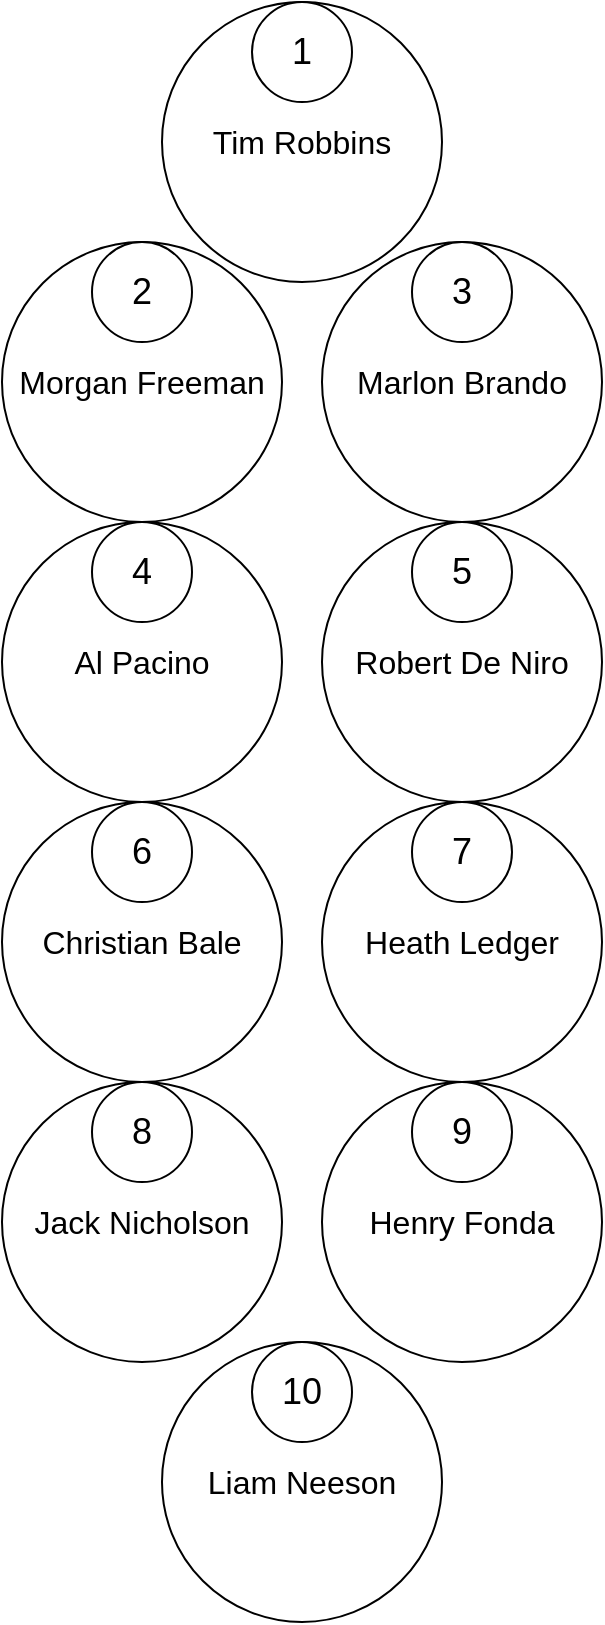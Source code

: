 <mxfile version="21.2.1" type="device" pages="7">
  <diagram name="Actor" id="d1h7VzrCHTBvLNKXR-SF">
    <mxGraphModel dx="618" dy="1024" grid="1" gridSize="10" guides="1" tooltips="1" connect="1" arrows="1" fold="1" page="1" pageScale="1" pageWidth="827" pageHeight="1169" math="0" shadow="0">
      <root>
        <mxCell id="0" />
        <mxCell id="1" parent="0" />
        <mxCell id="aC3r579gm5nrVbK1ICY6-1" value="&lt;font style=&quot;font-size: 16px;&quot;&gt;Morgan Freeman&lt;/font&gt;" style="ellipse;whiteSpace=wrap;html=1;aspect=fixed;" vertex="1" parent="1">
          <mxGeometry x="210" y="490" width="140" height="140" as="geometry" />
        </mxCell>
        <mxCell id="aC3r579gm5nrVbK1ICY6-2" value="&lt;font style=&quot;font-size: 18px;&quot;&gt;2&lt;/font&gt;" style="ellipse;whiteSpace=wrap;html=1;aspect=fixed;" vertex="1" parent="1">
          <mxGeometry x="255" y="490" width="50" height="50" as="geometry" />
        </mxCell>
        <mxCell id="aC3r579gm5nrVbK1ICY6-3" value="&lt;font style=&quot;font-size: 16px;&quot;&gt;Tim Robbins&lt;/font&gt;" style="ellipse;whiteSpace=wrap;html=1;aspect=fixed;" vertex="1" parent="1">
          <mxGeometry x="290" y="370" width="140" height="140" as="geometry" />
        </mxCell>
        <mxCell id="aC3r579gm5nrVbK1ICY6-4" value="&lt;font style=&quot;font-size: 18px;&quot;&gt;1&lt;/font&gt;" style="ellipse;whiteSpace=wrap;html=1;aspect=fixed;" vertex="1" parent="1">
          <mxGeometry x="335" y="370" width="50" height="50" as="geometry" />
        </mxCell>
        <mxCell id="aC3r579gm5nrVbK1ICY6-5" value="&lt;font style=&quot;font-size: 16px;&quot;&gt;Marlon Brando&lt;/font&gt;" style="ellipse;whiteSpace=wrap;html=1;aspect=fixed;" vertex="1" parent="1">
          <mxGeometry x="370" y="490" width="140" height="140" as="geometry" />
        </mxCell>
        <mxCell id="aC3r579gm5nrVbK1ICY6-6" value="&lt;font style=&quot;font-size: 18px;&quot;&gt;3&lt;/font&gt;" style="ellipse;whiteSpace=wrap;html=1;aspect=fixed;" vertex="1" parent="1">
          <mxGeometry x="415" y="490" width="50" height="50" as="geometry" />
        </mxCell>
        <mxCell id="aC3r579gm5nrVbK1ICY6-7" value="&lt;font style=&quot;font-size: 16px;&quot;&gt;Al Pacino&lt;/font&gt;" style="ellipse;whiteSpace=wrap;html=1;aspect=fixed;" vertex="1" parent="1">
          <mxGeometry x="210" y="630" width="140" height="140" as="geometry" />
        </mxCell>
        <mxCell id="aC3r579gm5nrVbK1ICY6-8" value="&lt;font style=&quot;font-size: 18px;&quot;&gt;4&lt;/font&gt;" style="ellipse;whiteSpace=wrap;html=1;aspect=fixed;" vertex="1" parent="1">
          <mxGeometry x="255" y="630" width="50" height="50" as="geometry" />
        </mxCell>
        <mxCell id="aC3r579gm5nrVbK1ICY6-9" value="&lt;font style=&quot;font-size: 16px;&quot;&gt;Robert De Niro&lt;/font&gt;" style="ellipse;whiteSpace=wrap;html=1;aspect=fixed;" vertex="1" parent="1">
          <mxGeometry x="370" y="630" width="140" height="140" as="geometry" />
        </mxCell>
        <mxCell id="aC3r579gm5nrVbK1ICY6-10" value="&lt;font style=&quot;font-size: 18px;&quot;&gt;5&lt;/font&gt;" style="ellipse;whiteSpace=wrap;html=1;aspect=fixed;" vertex="1" parent="1">
          <mxGeometry x="415" y="630" width="50" height="50" as="geometry" />
        </mxCell>
        <mxCell id="aC3r579gm5nrVbK1ICY6-11" value="&lt;font style=&quot;font-size: 16px;&quot;&gt;Christian Bale&lt;/font&gt;" style="ellipse;whiteSpace=wrap;html=1;aspect=fixed;" vertex="1" parent="1">
          <mxGeometry x="210" y="770" width="140" height="140" as="geometry" />
        </mxCell>
        <mxCell id="aC3r579gm5nrVbK1ICY6-12" value="&lt;font style=&quot;font-size: 18px;&quot;&gt;6&lt;/font&gt;" style="ellipse;whiteSpace=wrap;html=1;aspect=fixed;" vertex="1" parent="1">
          <mxGeometry x="255" y="770" width="50" height="50" as="geometry" />
        </mxCell>
        <mxCell id="aC3r579gm5nrVbK1ICY6-13" value="&lt;font style=&quot;font-size: 16px;&quot;&gt;Heath Ledger&lt;/font&gt;" style="ellipse;whiteSpace=wrap;html=1;aspect=fixed;" vertex="1" parent="1">
          <mxGeometry x="370" y="770" width="140" height="140" as="geometry" />
        </mxCell>
        <mxCell id="aC3r579gm5nrVbK1ICY6-14" value="&lt;font style=&quot;font-size: 18px;&quot;&gt;7&lt;/font&gt;" style="ellipse;whiteSpace=wrap;html=1;aspect=fixed;" vertex="1" parent="1">
          <mxGeometry x="415" y="770" width="50" height="50" as="geometry" />
        </mxCell>
        <mxCell id="aC3r579gm5nrVbK1ICY6-15" value="&lt;font style=&quot;font-size: 16px;&quot;&gt;Jack Nicholson&lt;/font&gt;" style="ellipse;whiteSpace=wrap;html=1;aspect=fixed;" vertex="1" parent="1">
          <mxGeometry x="210" y="910" width="140" height="140" as="geometry" />
        </mxCell>
        <mxCell id="aC3r579gm5nrVbK1ICY6-16" value="&lt;font style=&quot;font-size: 18px;&quot;&gt;8&lt;/font&gt;" style="ellipse;whiteSpace=wrap;html=1;aspect=fixed;" vertex="1" parent="1">
          <mxGeometry x="255" y="910" width="50" height="50" as="geometry" />
        </mxCell>
        <mxCell id="aC3r579gm5nrVbK1ICY6-17" value="&lt;font style=&quot;font-size: 16px;&quot;&gt;Henry Fonda&lt;/font&gt;" style="ellipse;whiteSpace=wrap;html=1;aspect=fixed;" vertex="1" parent="1">
          <mxGeometry x="370" y="910" width="140" height="140" as="geometry" />
        </mxCell>
        <mxCell id="aC3r579gm5nrVbK1ICY6-18" value="&lt;font style=&quot;font-size: 18px;&quot;&gt;9&lt;/font&gt;" style="ellipse;whiteSpace=wrap;html=1;aspect=fixed;" vertex="1" parent="1">
          <mxGeometry x="415" y="910" width="50" height="50" as="geometry" />
        </mxCell>
        <mxCell id="aC3r579gm5nrVbK1ICY6-19" value="&lt;font style=&quot;font-size: 16px;&quot;&gt;Liam Neeson&lt;/font&gt;" style="ellipse;whiteSpace=wrap;html=1;aspect=fixed;" vertex="1" parent="1">
          <mxGeometry x="290" y="1040" width="140" height="140" as="geometry" />
        </mxCell>
        <mxCell id="aC3r579gm5nrVbK1ICY6-20" value="&lt;font style=&quot;font-size: 18px;&quot;&gt;10&lt;/font&gt;" style="ellipse;whiteSpace=wrap;html=1;aspect=fixed;" vertex="1" parent="1">
          <mxGeometry x="335" y="1040" width="50" height="50" as="geometry" />
        </mxCell>
      </root>
    </mxGraphModel>
  </diagram>
  <diagram id="iOaHhzFnTi0j0l4UmFFO" name="Movie">
    <mxGraphModel dx="850" dy="2577" grid="1" gridSize="10" guides="1" tooltips="1" connect="1" arrows="1" fold="1" page="1" pageScale="1" pageWidth="827" pageHeight="1169" math="0" shadow="0">
      <root>
        <mxCell id="0" />
        <mxCell id="1" parent="0" />
        <mxCell id="DsdiAk1NiDYgs60gsbEH-2" value="&lt;font style=&quot;font-size: 16px;&quot;&gt;The Godfather&lt;/font&gt;" style="whiteSpace=wrap;html=1;aspect=fixed;rounded=1;arcSize=25;" vertex="1" parent="1">
          <mxGeometry x="300" y="-100" width="140" height="140" as="geometry" />
        </mxCell>
        <mxCell id="DsdiAk1NiDYgs60gsbEH-3" value="&lt;font style=&quot;font-size: 18px;&quot;&gt;2&lt;/font&gt;" style="ellipse;whiteSpace=wrap;html=1;aspect=fixed;" vertex="1" parent="1">
          <mxGeometry x="345" y="-100" width="50" height="50" as="geometry" />
        </mxCell>
        <mxCell id="DsdiAk1NiDYgs60gsbEH-4" value="&lt;font style=&quot;font-size: 16px;&quot;&gt;The Shawshank Redemption&lt;/font&gt;" style="whiteSpace=wrap;html=1;aspect=fixed;rounded=1;arcSize=25;" vertex="1" parent="1">
          <mxGeometry x="300" y="-320" width="140" height="140" as="geometry" />
        </mxCell>
        <mxCell id="DsdiAk1NiDYgs60gsbEH-5" value="&lt;font style=&quot;font-size: 18px;&quot;&gt;1&lt;/font&gt;" style="ellipse;whiteSpace=wrap;html=1;aspect=fixed;" vertex="1" parent="1">
          <mxGeometry x="345" y="-320" width="50" height="50" as="geometry" />
        </mxCell>
        <mxCell id="DsdiAk1NiDYgs60gsbEH-6" value="&lt;font style=&quot;font-size: 16px;&quot;&gt;The Godfather: Part II&lt;/font&gt;" style="whiteSpace=wrap;html=1;aspect=fixed;rounded=1;arcSize=25;" vertex="1" parent="1">
          <mxGeometry x="300" y="100" width="140" height="140" as="geometry" />
        </mxCell>
        <mxCell id="DsdiAk1NiDYgs60gsbEH-7" value="&lt;font style=&quot;font-size: 18px;&quot;&gt;3&lt;/font&gt;" style="ellipse;whiteSpace=wrap;html=1;aspect=fixed;" vertex="1" parent="1">
          <mxGeometry x="345" y="100" width="50" height="50" as="geometry" />
        </mxCell>
        <mxCell id="DsdiAk1NiDYgs60gsbEH-8" value="&lt;font style=&quot;font-size: 16px;&quot;&gt;12 Angry Men&lt;/font&gt;" style="whiteSpace=wrap;html=1;aspect=fixed;rounded=1;arcSize=25;" vertex="1" parent="1">
          <mxGeometry x="300" y="514" width="140" height="140" as="geometry" />
        </mxCell>
        <mxCell id="DsdiAk1NiDYgs60gsbEH-9" value="&lt;font style=&quot;font-size: 18px;&quot;&gt;5&lt;/font&gt;" style="ellipse;whiteSpace=wrap;html=1;aspect=fixed;" vertex="1" parent="1">
          <mxGeometry x="345" y="514" width="50" height="50" as="geometry" />
        </mxCell>
        <mxCell id="DsdiAk1NiDYgs60gsbEH-10" value="&lt;font style=&quot;font-size: 16px;&quot;&gt;Schindler&#39;&#39;s List&lt;/font&gt;" style="whiteSpace=wrap;html=1;aspect=fixed;rounded=1;arcSize=25;" vertex="1" parent="1">
          <mxGeometry x="300" y="720" width="140" height="140" as="geometry" />
        </mxCell>
        <mxCell id="DsdiAk1NiDYgs60gsbEH-11" value="&lt;font style=&quot;font-size: 18px;&quot;&gt;6&lt;/font&gt;" style="ellipse;whiteSpace=wrap;html=1;aspect=fixed;" vertex="1" parent="1">
          <mxGeometry x="345" y="720" width="50" height="50" as="geometry" />
        </mxCell>
        <mxCell id="DsdiAk1NiDYgs60gsbEH-12" value="&lt;font style=&quot;font-size: 12px;&quot;&gt;The Lord of the Rings: The Return of the King&lt;/font&gt;" style="whiteSpace=wrap;html=1;aspect=fixed;rounded=1;arcSize=25;" vertex="1" parent="1">
          <mxGeometry x="300" y="930" width="140" height="140" as="geometry" />
        </mxCell>
        <mxCell id="DsdiAk1NiDYgs60gsbEH-13" value="&lt;font style=&quot;font-size: 18px;&quot;&gt;7&lt;/font&gt;" style="ellipse;whiteSpace=wrap;html=1;aspect=fixed;" vertex="1" parent="1">
          <mxGeometry x="345" y="930" width="50" height="50" as="geometry" />
        </mxCell>
        <mxCell id="DsdiAk1NiDYgs60gsbEH-14" value="&lt;font style=&quot;font-size: 16px;&quot;&gt;Pulp Fiction&lt;/font&gt;" style="whiteSpace=wrap;html=1;aspect=fixed;rounded=1;arcSize=25;" vertex="1" parent="1">
          <mxGeometry x="300" y="1130" width="140" height="140" as="geometry" />
        </mxCell>
        <mxCell id="DsdiAk1NiDYgs60gsbEH-15" value="&lt;font style=&quot;font-size: 18px;&quot;&gt;8&lt;/font&gt;" style="ellipse;whiteSpace=wrap;html=1;aspect=fixed;" vertex="1" parent="1">
          <mxGeometry x="345" y="1130" width="50" height="50" as="geometry" />
        </mxCell>
        <mxCell id="DsdiAk1NiDYgs60gsbEH-16" value="&lt;font style=&quot;font-size: 16px;&quot;&gt;The Dark Knight&lt;/font&gt;" style="whiteSpace=wrap;html=1;aspect=fixed;rounded=1;arcSize=25;" vertex="1" parent="1">
          <mxGeometry x="300" y="300" width="140" height="140" as="geometry" />
        </mxCell>
        <mxCell id="DsdiAk1NiDYgs60gsbEH-17" value="&lt;font style=&quot;font-size: 18px;&quot;&gt;4&lt;/font&gt;" style="ellipse;whiteSpace=wrap;html=1;aspect=fixed;" vertex="1" parent="1">
          <mxGeometry x="345" y="300" width="50" height="50" as="geometry" />
        </mxCell>
        <mxCell id="DsdiAk1NiDYgs60gsbEH-18" value="&lt;font style=&quot;font-size: 10px;&quot;&gt;The Lord of the Rings: The Fellowship of the Ring&lt;/font&gt;" style="whiteSpace=wrap;html=1;aspect=fixed;rounded=1;arcSize=25;" vertex="1" parent="1">
          <mxGeometry x="300" y="1340" width="140" height="140" as="geometry" />
        </mxCell>
        <mxCell id="DsdiAk1NiDYgs60gsbEH-19" value="&lt;span style=&quot;font-size: 18px;&quot;&gt;9&lt;/span&gt;" style="ellipse;whiteSpace=wrap;html=1;aspect=fixed;" vertex="1" parent="1">
          <mxGeometry x="345" y="1340" width="50" height="50" as="geometry" />
        </mxCell>
        <mxCell id="DsdiAk1NiDYgs60gsbEH-20" value="&lt;font style=&quot;font-size: 16px;&quot;&gt;Forrest Gump&lt;/font&gt;" style="whiteSpace=wrap;html=1;aspect=fixed;rounded=1;arcSize=25;" vertex="1" parent="1">
          <mxGeometry x="300" y="1520" width="140" height="140" as="geometry" />
        </mxCell>
        <mxCell id="DsdiAk1NiDYgs60gsbEH-21" value="&lt;span style=&quot;font-size: 18px;&quot;&gt;10&lt;/span&gt;" style="ellipse;whiteSpace=wrap;html=1;aspect=fixed;" vertex="1" parent="1">
          <mxGeometry x="345" y="1520" width="50" height="50" as="geometry" />
        </mxCell>
      </root>
    </mxGraphModel>
  </diagram>
  <diagram id="RNFQmVdMq7q5TnyI9vcS" name="Director">
    <mxGraphModel dx="850" dy="1408" grid="1" gridSize="10" guides="1" tooltips="1" connect="1" arrows="1" fold="1" page="1" pageScale="1" pageWidth="827" pageHeight="1169" math="0" shadow="0">
      <root>
        <mxCell id="0" />
        <mxCell id="1" parent="0" />
        <mxCell id="sjMYzuddFvjiPaHwJSDG-1" value="&lt;font style=&quot;font-size: 16px;&quot;&gt;Francis Ford Coppola&#39;&lt;/font&gt;" style="ellipse;whiteSpace=wrap;html=1;aspect=fixed;" vertex="1" parent="1">
          <mxGeometry x="210" y="490" width="140" height="140" as="geometry" />
        </mxCell>
        <mxCell id="sjMYzuddFvjiPaHwJSDG-2" value="&lt;font style=&quot;font-size: 18px;&quot;&gt;2&lt;/font&gt;" style="ellipse;whiteSpace=wrap;html=1;aspect=fixed;" vertex="1" parent="1">
          <mxGeometry x="255" y="490" width="50" height="50" as="geometry" />
        </mxCell>
        <mxCell id="sjMYzuddFvjiPaHwJSDG-3" value="&lt;font style=&quot;font-size: 16px;&quot;&gt;Frank Darabont&lt;/font&gt;" style="ellipse;whiteSpace=wrap;html=1;aspect=fixed;" vertex="1" parent="1">
          <mxGeometry x="290" y="340" width="140" height="140" as="geometry" />
        </mxCell>
        <mxCell id="sjMYzuddFvjiPaHwJSDG-4" value="&lt;font style=&quot;font-size: 18px;&quot;&gt;1&lt;/font&gt;" style="ellipse;whiteSpace=wrap;html=1;aspect=fixed;" vertex="1" parent="1">
          <mxGeometry x="335" y="340" width="50" height="50" as="geometry" />
        </mxCell>
        <mxCell id="sjMYzuddFvjiPaHwJSDG-5" value="&lt;font style=&quot;font-size: 16px;&quot;&gt;Christopher Nolan&lt;/font&gt;" style="ellipse;whiteSpace=wrap;html=1;aspect=fixed;" vertex="1" parent="1">
          <mxGeometry x="370" y="490" width="140" height="140" as="geometry" />
        </mxCell>
        <mxCell id="sjMYzuddFvjiPaHwJSDG-6" value="&lt;font style=&quot;font-size: 18px;&quot;&gt;3&lt;/font&gt;" style="ellipse;whiteSpace=wrap;html=1;aspect=fixed;" vertex="1" parent="1">
          <mxGeometry x="415" y="490" width="50" height="50" as="geometry" />
        </mxCell>
        <mxCell id="sjMYzuddFvjiPaHwJSDG-7" value="&lt;font style=&quot;font-size: 16px;&quot;&gt;Sidney Lumet&lt;/font&gt;" style="ellipse;whiteSpace=wrap;html=1;aspect=fixed;" vertex="1" parent="1">
          <mxGeometry x="105" y="620" width="140" height="140" as="geometry" />
        </mxCell>
        <mxCell id="sjMYzuddFvjiPaHwJSDG-8" value="&lt;font style=&quot;font-size: 18px;&quot;&gt;4&lt;/font&gt;" style="ellipse;whiteSpace=wrap;html=1;aspect=fixed;" vertex="1" parent="1">
          <mxGeometry x="150" y="620" width="50" height="50" as="geometry" />
        </mxCell>
        <mxCell id="sjMYzuddFvjiPaHwJSDG-9" value="&lt;font style=&quot;font-size: 16px;&quot;&gt;Steven Spielberg&lt;/font&gt;" style="ellipse;whiteSpace=wrap;html=1;aspect=fixed;" vertex="1" parent="1">
          <mxGeometry x="460" y="620" width="140" height="140" as="geometry" />
        </mxCell>
        <mxCell id="sjMYzuddFvjiPaHwJSDG-10" value="&lt;font style=&quot;font-size: 18px;&quot;&gt;5&lt;/font&gt;" style="ellipse;whiteSpace=wrap;html=1;aspect=fixed;" vertex="1" parent="1">
          <mxGeometry x="505" y="620" width="50" height="50" as="geometry" />
        </mxCell>
        <mxCell id="sjMYzuddFvjiPaHwJSDG-11" value="&lt;font style=&quot;font-size: 16px;&quot;&gt;Peter Jackson&lt;/font&gt;" style="ellipse;whiteSpace=wrap;html=1;aspect=fixed;" vertex="1" parent="1">
          <mxGeometry x="200" y="780" width="140" height="140" as="geometry" />
        </mxCell>
        <mxCell id="sjMYzuddFvjiPaHwJSDG-12" value="&lt;font style=&quot;font-size: 18px;&quot;&gt;6&lt;/font&gt;" style="ellipse;whiteSpace=wrap;html=1;aspect=fixed;" vertex="1" parent="1">
          <mxGeometry x="245" y="780" width="50" height="50" as="geometry" />
        </mxCell>
        <mxCell id="sjMYzuddFvjiPaHwJSDG-13" value="&lt;font style=&quot;font-size: 16px;&quot;&gt;Quentin Tarantino&lt;/font&gt;" style="ellipse;whiteSpace=wrap;html=1;aspect=fixed;" vertex="1" parent="1">
          <mxGeometry x="385" y="780" width="140" height="140" as="geometry" />
        </mxCell>
        <mxCell id="sjMYzuddFvjiPaHwJSDG-14" value="&lt;font style=&quot;font-size: 18px;&quot;&gt;7&lt;/font&gt;" style="ellipse;whiteSpace=wrap;html=1;aspect=fixed;" vertex="1" parent="1">
          <mxGeometry x="430" y="780" width="50" height="50" as="geometry" />
        </mxCell>
        <mxCell id="sjMYzuddFvjiPaHwJSDG-15" value="&lt;font style=&quot;font-size: 16px;&quot;&gt;Robert Zemeckis&lt;/font&gt;" style="ellipse;whiteSpace=wrap;html=1;aspect=fixed;" vertex="1" parent="1">
          <mxGeometry x="290" y="930" width="140" height="140" as="geometry" />
        </mxCell>
        <mxCell id="sjMYzuddFvjiPaHwJSDG-16" value="&lt;font style=&quot;font-size: 18px;&quot;&gt;8&lt;/font&gt;" style="ellipse;whiteSpace=wrap;html=1;aspect=fixed;" vertex="1" parent="1">
          <mxGeometry x="335" y="930" width="50" height="50" as="geometry" />
        </mxCell>
      </root>
    </mxGraphModel>
  </diagram>
  <diagram id="Iv-onGrv8-MaaMPdyaHN" name="Recommends ">
    <mxGraphModel dx="850" dy="2577" grid="1" gridSize="10" guides="1" tooltips="1" connect="1" arrows="1" fold="1" page="1" pageScale="1" pageWidth="827" pageHeight="1169" math="0" shadow="0">
      <root>
        <mxCell id="0" />
        <mxCell id="1" parent="0" />
        <mxCell id="gU585ekk-2v_MhJQH-Y2-2" style="edgeStyle=orthogonalEdgeStyle;rounded=0;orthogonalLoop=1;jettySize=auto;html=1;entryX=0;entryY=0.5;entryDx=0;entryDy=0;" edge="1" parent="1" source="CPikV68TQurJL_7mSSEU-1" target="KfDdw2zbIyNiD2uA_Mm_-5">
          <mxGeometry relative="1" as="geometry">
            <Array as="points">
              <mxPoint x="540" y="-30" />
              <mxPoint x="540" y="170" />
            </Array>
          </mxGeometry>
        </mxCell>
        <mxCell id="CPikV68TQurJL_7mSSEU-1" value="&lt;font style=&quot;font-size: 16px;&quot;&gt;Francis Ford Coppola&#39;&lt;/font&gt;" style="ellipse;whiteSpace=wrap;html=1;aspect=fixed;" vertex="1" parent="1">
          <mxGeometry x="295" y="-100" width="140" height="140" as="geometry" />
        </mxCell>
        <mxCell id="CPikV68TQurJL_7mSSEU-2" value="&lt;font style=&quot;font-size: 18px;&quot;&gt;2&lt;/font&gt;" style="ellipse;whiteSpace=wrap;html=1;aspect=fixed;" vertex="1" parent="1">
          <mxGeometry x="340" y="-100" width="50" height="50" as="geometry" />
        </mxCell>
        <mxCell id="gU585ekk-2v_MhJQH-Y2-1" style="edgeStyle=orthogonalEdgeStyle;rounded=0;orthogonalLoop=1;jettySize=auto;html=1;" edge="1" parent="1" source="CPikV68TQurJL_7mSSEU-3" target="KfDdw2zbIyNiD2uA_Mm_-9">
          <mxGeometry relative="1" as="geometry">
            <Array as="points">
              <mxPoint x="500" y="-250" />
              <mxPoint x="500" y="790" />
            </Array>
          </mxGeometry>
        </mxCell>
        <mxCell id="CPikV68TQurJL_7mSSEU-3" value="&lt;font style=&quot;font-size: 16px;&quot;&gt;Frank Darabont&lt;/font&gt;" style="ellipse;whiteSpace=wrap;html=1;aspect=fixed;" vertex="1" parent="1">
          <mxGeometry x="295" y="-320" width="140" height="140" as="geometry" />
        </mxCell>
        <mxCell id="CPikV68TQurJL_7mSSEU-4" value="&lt;font style=&quot;font-size: 18px;&quot;&gt;1&lt;/font&gt;" style="ellipse;whiteSpace=wrap;html=1;aspect=fixed;" vertex="1" parent="1">
          <mxGeometry x="340" y="-320" width="50" height="50" as="geometry" />
        </mxCell>
        <mxCell id="gU585ekk-2v_MhJQH-Y2-3" style="edgeStyle=orthogonalEdgeStyle;rounded=0;orthogonalLoop=1;jettySize=auto;html=1;" edge="1" parent="1" source="CPikV68TQurJL_7mSSEU-5" target="KfDdw2zbIyNiD2uA_Mm_-3">
          <mxGeometry relative="1" as="geometry">
            <Array as="points">
              <mxPoint x="365" y="60" />
              <mxPoint x="590" y="60" />
              <mxPoint x="590" y="-250" />
            </Array>
          </mxGeometry>
        </mxCell>
        <mxCell id="gU585ekk-2v_MhJQH-Y2-10" style="edgeStyle=orthogonalEdgeStyle;rounded=0;orthogonalLoop=1;jettySize=auto;html=1;entryX=0;entryY=0.5;entryDx=0;entryDy=0;" edge="1" parent="1" source="CPikV68TQurJL_7mSSEU-5" target="KfDdw2zbIyNiD2uA_Mm_-19">
          <mxGeometry relative="1" as="geometry" />
        </mxCell>
        <mxCell id="gU585ekk-2v_MhJQH-Y2-12" style="edgeStyle=orthogonalEdgeStyle;rounded=0;orthogonalLoop=1;jettySize=auto;html=1;entryX=0.5;entryY=0;entryDx=0;entryDy=0;" edge="1" parent="1" source="CPikV68TQurJL_7mSSEU-5" target="KfDdw2zbIyNiD2uA_Mm_-10">
          <mxGeometry relative="1" as="geometry">
            <Array as="points">
              <mxPoint x="365" y="260" />
              <mxPoint x="720" y="260" />
              <mxPoint x="720" y="690" />
              <mxPoint x="840" y="690" />
            </Array>
          </mxGeometry>
        </mxCell>
        <mxCell id="CPikV68TQurJL_7mSSEU-5" value="&lt;font style=&quot;font-size: 16px;&quot;&gt;Christopher Nolan&lt;/font&gt;" style="ellipse;whiteSpace=wrap;html=1;aspect=fixed;" vertex="1" parent="1">
          <mxGeometry x="295" y="90" width="140" height="140" as="geometry" />
        </mxCell>
        <mxCell id="CPikV68TQurJL_7mSSEU-6" value="&lt;font style=&quot;font-size: 18px;&quot;&gt;3&lt;/font&gt;" style="ellipse;whiteSpace=wrap;html=1;aspect=fixed;" vertex="1" parent="1">
          <mxGeometry x="340" y="90" width="50" height="50" as="geometry" />
        </mxCell>
        <mxCell id="gU585ekk-2v_MhJQH-Y2-7" style="edgeStyle=orthogonalEdgeStyle;rounded=0;orthogonalLoop=1;jettySize=auto;html=1;entryX=0;entryY=0.5;entryDx=0;entryDy=0;" edge="1" parent="1" source="CPikV68TQurJL_7mSSEU-7" target="KfDdw2zbIyNiD2uA_Mm_-1">
          <mxGeometry relative="1" as="geometry">
            <Array as="points">
              <mxPoint x="640" y="370" />
              <mxPoint x="640" y="-30" />
            </Array>
          </mxGeometry>
        </mxCell>
        <mxCell id="CPikV68TQurJL_7mSSEU-7" value="&lt;font style=&quot;font-size: 16px;&quot;&gt;Sidney Lumet&lt;/font&gt;" style="ellipse;whiteSpace=wrap;html=1;aspect=fixed;" vertex="1" parent="1">
          <mxGeometry x="295" y="300" width="140" height="140" as="geometry" />
        </mxCell>
        <mxCell id="CPikV68TQurJL_7mSSEU-8" value="&lt;font style=&quot;font-size: 18px;&quot;&gt;4&lt;/font&gt;" style="ellipse;whiteSpace=wrap;html=1;aspect=fixed;" vertex="1" parent="1">
          <mxGeometry x="340" y="300" width="50" height="50" as="geometry" />
        </mxCell>
        <mxCell id="gU585ekk-2v_MhJQH-Y2-8" style="edgeStyle=orthogonalEdgeStyle;rounded=0;orthogonalLoop=1;jettySize=auto;html=1;entryX=0.25;entryY=1;entryDx=0;entryDy=0;" edge="1" parent="1" source="CPikV68TQurJL_7mSSEU-9" target="KfDdw2zbIyNiD2uA_Mm_-3">
          <mxGeometry relative="1" as="geometry">
            <Array as="points">
              <mxPoint x="690" y="590" />
              <mxPoint x="690" y="-140" />
              <mxPoint x="805" y="-140" />
            </Array>
          </mxGeometry>
        </mxCell>
        <mxCell id="CPikV68TQurJL_7mSSEU-9" value="&lt;font style=&quot;font-size: 16px;&quot;&gt;Steven Spielberg&lt;/font&gt;" style="ellipse;whiteSpace=wrap;html=1;aspect=fixed;" vertex="1" parent="1">
          <mxGeometry x="295" y="520" width="140" height="140" as="geometry" />
        </mxCell>
        <mxCell id="CPikV68TQurJL_7mSSEU-10" value="&lt;font style=&quot;font-size: 18px;&quot;&gt;5&lt;/font&gt;" style="ellipse;whiteSpace=wrap;html=1;aspect=fixed;" vertex="1" parent="1">
          <mxGeometry x="340" y="520" width="50" height="50" as="geometry" />
        </mxCell>
        <mxCell id="gU585ekk-2v_MhJQH-Y2-9" style="edgeStyle=orthogonalEdgeStyle;rounded=0;orthogonalLoop=1;jettySize=auto;html=1;entryX=0.5;entryY=0;entryDx=0;entryDy=0;" edge="1" parent="1" source="CPikV68TQurJL_7mSSEU-11" target="KfDdw2zbIyNiD2uA_Mm_-4">
          <mxGeometry relative="1" as="geometry">
            <Array as="points">
              <mxPoint x="620" y="750" />
              <mxPoint x="620" y="-360" />
              <mxPoint x="840" y="-360" />
            </Array>
          </mxGeometry>
        </mxCell>
        <mxCell id="CPikV68TQurJL_7mSSEU-11" value="&lt;font style=&quot;font-size: 16px;&quot;&gt;Peter Jackson&lt;/font&gt;" style="ellipse;whiteSpace=wrap;html=1;aspect=fixed;" vertex="1" parent="1">
          <mxGeometry x="295" y="715" width="140" height="140" as="geometry" />
        </mxCell>
        <mxCell id="CPikV68TQurJL_7mSSEU-12" value="&lt;font style=&quot;font-size: 18px;&quot;&gt;6&lt;/font&gt;" style="ellipse;whiteSpace=wrap;html=1;aspect=fixed;" vertex="1" parent="1">
          <mxGeometry x="340" y="715" width="50" height="50" as="geometry" />
        </mxCell>
        <mxCell id="gU585ekk-2v_MhJQH-Y2-11" style="edgeStyle=orthogonalEdgeStyle;rounded=0;orthogonalLoop=1;jettySize=auto;html=1;entryX=0;entryY=0.5;entryDx=0;entryDy=0;" edge="1" parent="1" source="CPikV68TQurJL_7mSSEU-13" target="KfDdw2zbIyNiD2uA_Mm_-17">
          <mxGeometry relative="1" as="geometry">
            <Array as="points">
              <mxPoint x="530" y="1000" />
              <mxPoint x="530" y="1410" />
            </Array>
          </mxGeometry>
        </mxCell>
        <mxCell id="CPikV68TQurJL_7mSSEU-13" value="&lt;font style=&quot;font-size: 16px;&quot;&gt;Quentin Tarantino&lt;/font&gt;" style="ellipse;whiteSpace=wrap;html=1;aspect=fixed;" vertex="1" parent="1">
          <mxGeometry x="295" y="930" width="140" height="140" as="geometry" />
        </mxCell>
        <mxCell id="CPikV68TQurJL_7mSSEU-14" value="&lt;font style=&quot;font-size: 18px;&quot;&gt;7&lt;/font&gt;" style="ellipse;whiteSpace=wrap;html=1;aspect=fixed;" vertex="1" parent="1">
          <mxGeometry x="340" y="930" width="50" height="50" as="geometry" />
        </mxCell>
        <mxCell id="gU585ekk-2v_MhJQH-Y2-13" style="edgeStyle=orthogonalEdgeStyle;rounded=0;orthogonalLoop=1;jettySize=auto;html=1;entryX=0.25;entryY=1;entryDx=0;entryDy=0;" edge="1" parent="1" source="CPikV68TQurJL_7mSSEU-15" target="KfDdw2zbIyNiD2uA_Mm_-1">
          <mxGeometry relative="1" as="geometry">
            <Array as="points">
              <mxPoint x="740" y="1200" />
              <mxPoint x="740" y="70" />
              <mxPoint x="805" y="70" />
            </Array>
          </mxGeometry>
        </mxCell>
        <mxCell id="CPikV68TQurJL_7mSSEU-15" value="&lt;font style=&quot;font-size: 16px;&quot;&gt;Robert Zemeckis&lt;/font&gt;" style="ellipse;whiteSpace=wrap;html=1;aspect=fixed;" vertex="1" parent="1">
          <mxGeometry x="295" y="1130" width="140" height="140" as="geometry" />
        </mxCell>
        <mxCell id="CPikV68TQurJL_7mSSEU-16" value="&lt;font style=&quot;font-size: 18px;&quot;&gt;8&lt;/font&gt;" style="ellipse;whiteSpace=wrap;html=1;aspect=fixed;" vertex="1" parent="1">
          <mxGeometry x="340" y="1130" width="50" height="50" as="geometry" />
        </mxCell>
        <mxCell id="KfDdw2zbIyNiD2uA_Mm_-1" value="&lt;font style=&quot;font-size: 16px;&quot;&gt;The Godfather&lt;/font&gt;" style="whiteSpace=wrap;html=1;aspect=fixed;rounded=1;arcSize=25;" vertex="1" parent="1">
          <mxGeometry x="770" y="-100" width="140" height="140" as="geometry" />
        </mxCell>
        <mxCell id="KfDdw2zbIyNiD2uA_Mm_-2" value="&lt;font style=&quot;font-size: 18px;&quot;&gt;2&lt;/font&gt;" style="ellipse;whiteSpace=wrap;html=1;aspect=fixed;" vertex="1" parent="1">
          <mxGeometry x="815" y="-100" width="50" height="50" as="geometry" />
        </mxCell>
        <mxCell id="KfDdw2zbIyNiD2uA_Mm_-3" value="&lt;font style=&quot;font-size: 16px;&quot;&gt;The Shawshank Redemption&lt;/font&gt;" style="whiteSpace=wrap;html=1;aspect=fixed;rounded=1;arcSize=25;" vertex="1" parent="1">
          <mxGeometry x="770" y="-320" width="140" height="140" as="geometry" />
        </mxCell>
        <mxCell id="KfDdw2zbIyNiD2uA_Mm_-4" value="&lt;font style=&quot;font-size: 18px;&quot;&gt;1&lt;/font&gt;" style="ellipse;whiteSpace=wrap;html=1;aspect=fixed;" vertex="1" parent="1">
          <mxGeometry x="815" y="-320" width="50" height="50" as="geometry" />
        </mxCell>
        <mxCell id="KfDdw2zbIyNiD2uA_Mm_-5" value="&lt;font style=&quot;font-size: 16px;&quot;&gt;The Godfather: Part II&lt;/font&gt;" style="whiteSpace=wrap;html=1;aspect=fixed;rounded=1;arcSize=25;" vertex="1" parent="1">
          <mxGeometry x="770" y="100" width="140" height="140" as="geometry" />
        </mxCell>
        <mxCell id="KfDdw2zbIyNiD2uA_Mm_-6" value="&lt;font style=&quot;font-size: 18px;&quot;&gt;3&lt;/font&gt;" style="ellipse;whiteSpace=wrap;html=1;aspect=fixed;" vertex="1" parent="1">
          <mxGeometry x="815" y="100" width="50" height="50" as="geometry" />
        </mxCell>
        <mxCell id="KfDdw2zbIyNiD2uA_Mm_-7" value="&lt;font style=&quot;font-size: 16px;&quot;&gt;12 Angry Men&lt;/font&gt;" style="whiteSpace=wrap;html=1;aspect=fixed;rounded=1;arcSize=25;" vertex="1" parent="1">
          <mxGeometry x="770" y="514" width="140" height="140" as="geometry" />
        </mxCell>
        <mxCell id="KfDdw2zbIyNiD2uA_Mm_-8" value="&lt;font style=&quot;font-size: 18px;&quot;&gt;5&lt;/font&gt;" style="ellipse;whiteSpace=wrap;html=1;aspect=fixed;" vertex="1" parent="1">
          <mxGeometry x="815" y="514" width="50" height="50" as="geometry" />
        </mxCell>
        <mxCell id="KfDdw2zbIyNiD2uA_Mm_-9" value="&lt;font style=&quot;font-size: 16px;&quot;&gt;Schindler&#39;&#39;s List&lt;/font&gt;" style="whiteSpace=wrap;html=1;aspect=fixed;rounded=1;arcSize=25;" vertex="1" parent="1">
          <mxGeometry x="770" y="720" width="140" height="140" as="geometry" />
        </mxCell>
        <mxCell id="KfDdw2zbIyNiD2uA_Mm_-10" value="&lt;font style=&quot;font-size: 18px;&quot;&gt;6&lt;/font&gt;" style="ellipse;whiteSpace=wrap;html=1;aspect=fixed;" vertex="1" parent="1">
          <mxGeometry x="815" y="720" width="50" height="50" as="geometry" />
        </mxCell>
        <mxCell id="KfDdw2zbIyNiD2uA_Mm_-11" value="&lt;font style=&quot;font-size: 12px;&quot;&gt;The Lord of the Rings: The Return of the King&lt;/font&gt;" style="whiteSpace=wrap;html=1;aspect=fixed;rounded=1;arcSize=25;" vertex="1" parent="1">
          <mxGeometry x="770" y="930" width="140" height="140" as="geometry" />
        </mxCell>
        <mxCell id="KfDdw2zbIyNiD2uA_Mm_-12" value="&lt;font style=&quot;font-size: 18px;&quot;&gt;7&lt;/font&gt;" style="ellipse;whiteSpace=wrap;html=1;aspect=fixed;" vertex="1" parent="1">
          <mxGeometry x="815" y="930" width="50" height="50" as="geometry" />
        </mxCell>
        <mxCell id="KfDdw2zbIyNiD2uA_Mm_-13" value="&lt;font style=&quot;font-size: 16px;&quot;&gt;Pulp Fiction&lt;/font&gt;" style="whiteSpace=wrap;html=1;aspect=fixed;rounded=1;arcSize=25;" vertex="1" parent="1">
          <mxGeometry x="770" y="1130" width="140" height="140" as="geometry" />
        </mxCell>
        <mxCell id="KfDdw2zbIyNiD2uA_Mm_-14" value="&lt;font style=&quot;font-size: 18px;&quot;&gt;8&lt;/font&gt;" style="ellipse;whiteSpace=wrap;html=1;aspect=fixed;" vertex="1" parent="1">
          <mxGeometry x="815" y="1130" width="50" height="50" as="geometry" />
        </mxCell>
        <mxCell id="KfDdw2zbIyNiD2uA_Mm_-15" value="&lt;font style=&quot;font-size: 16px;&quot;&gt;The Dark Knight&lt;/font&gt;" style="whiteSpace=wrap;html=1;aspect=fixed;rounded=1;arcSize=25;" vertex="1" parent="1">
          <mxGeometry x="770" y="300" width="140" height="140" as="geometry" />
        </mxCell>
        <mxCell id="KfDdw2zbIyNiD2uA_Mm_-16" value="&lt;font style=&quot;font-size: 18px;&quot;&gt;4&lt;/font&gt;" style="ellipse;whiteSpace=wrap;html=1;aspect=fixed;" vertex="1" parent="1">
          <mxGeometry x="815" y="300" width="50" height="50" as="geometry" />
        </mxCell>
        <mxCell id="KfDdw2zbIyNiD2uA_Mm_-17" value="&lt;font style=&quot;font-size: 10px;&quot;&gt;The Lord of the Rings: The Fellowship of the Ring&lt;/font&gt;" style="whiteSpace=wrap;html=1;aspect=fixed;rounded=1;arcSize=25;" vertex="1" parent="1">
          <mxGeometry x="770" y="1340" width="140" height="140" as="geometry" />
        </mxCell>
        <mxCell id="KfDdw2zbIyNiD2uA_Mm_-18" value="&lt;span style=&quot;font-size: 18px;&quot;&gt;9&lt;/span&gt;" style="ellipse;whiteSpace=wrap;html=1;aspect=fixed;" vertex="1" parent="1">
          <mxGeometry x="815" y="1340" width="50" height="50" as="geometry" />
        </mxCell>
        <mxCell id="KfDdw2zbIyNiD2uA_Mm_-19" value="&lt;font style=&quot;font-size: 16px;&quot;&gt;Forrest Gump&lt;/font&gt;" style="whiteSpace=wrap;html=1;aspect=fixed;rounded=1;arcSize=25;" vertex="1" parent="1">
          <mxGeometry x="770" y="1520" width="140" height="140" as="geometry" />
        </mxCell>
        <mxCell id="KfDdw2zbIyNiD2uA_Mm_-20" value="&lt;span style=&quot;font-size: 18px;&quot;&gt;10&lt;/span&gt;" style="ellipse;whiteSpace=wrap;html=1;aspect=fixed;" vertex="1" parent="1">
          <mxGeometry x="815" y="1520" width="50" height="50" as="geometry" />
        </mxCell>
      </root>
    </mxGraphModel>
  </diagram>
  <diagram id="yn1IhCLnbf9naTxmIDIC" name="FriendsWith">
    <mxGraphModel dx="756" dy="1251" grid="1" gridSize="10" guides="1" tooltips="1" connect="1" arrows="1" fold="1" page="1" pageScale="1" pageWidth="827" pageHeight="1169" math="0" shadow="0">
      <root>
        <mxCell id="0" />
        <mxCell id="1" parent="0" />
        <mxCell id="kuUqp6mNoCXW5KYLuXr7-39" style="edgeStyle=orthogonalEdgeStyle;rounded=0;orthogonalLoop=1;jettySize=auto;html=1;" edge="1" parent="1" source="kuUqp6mNoCXW5KYLuXr7-1" target="kuUqp6mNoCXW5KYLuXr7-5">
          <mxGeometry relative="1" as="geometry">
            <Array as="points">
              <mxPoint x="280" y="500" />
              <mxPoint x="280" y="260" />
            </Array>
          </mxGeometry>
        </mxCell>
        <mxCell id="kuUqp6mNoCXW5KYLuXr7-1" value="&lt;font style=&quot;font-size: 16px;&quot;&gt;Morgan Freeman&lt;/font&gt;" style="ellipse;whiteSpace=wrap;html=1;aspect=fixed;" vertex="1" parent="1">
          <mxGeometry x="115" y="430" width="140" height="140" as="geometry" />
        </mxCell>
        <mxCell id="kuUqp6mNoCXW5KYLuXr7-2" value="&lt;font style=&quot;font-size: 18px;&quot;&gt;2&lt;/font&gt;" style="ellipse;whiteSpace=wrap;html=1;aspect=fixed;" vertex="1" parent="1">
          <mxGeometry x="160" y="430" width="50" height="50" as="geometry" />
        </mxCell>
        <mxCell id="kuUqp6mNoCXW5KYLuXr7-23" value="" style="edgeStyle=orthogonalEdgeStyle;rounded=0;orthogonalLoop=1;jettySize=auto;html=1;" edge="1" parent="1" source="kuUqp6mNoCXW5KYLuXr7-3" target="kuUqp6mNoCXW5KYLuXr7-2">
          <mxGeometry relative="1" as="geometry" />
        </mxCell>
        <mxCell id="kuUqp6mNoCXW5KYLuXr7-3" value="&lt;font style=&quot;font-size: 16px;&quot;&gt;Tim Robbins&lt;/font&gt;" style="ellipse;whiteSpace=wrap;html=1;aspect=fixed;" vertex="1" parent="1">
          <mxGeometry x="115" y="220" width="140" height="140" as="geometry" />
        </mxCell>
        <mxCell id="kuUqp6mNoCXW5KYLuXr7-4" value="&lt;font style=&quot;font-size: 18px;&quot;&gt;1&lt;/font&gt;" style="ellipse;whiteSpace=wrap;html=1;aspect=fixed;" vertex="1" parent="1">
          <mxGeometry x="160" y="220" width="50" height="50" as="geometry" />
        </mxCell>
        <mxCell id="kuUqp6mNoCXW5KYLuXr7-38" value="" style="edgeStyle=orthogonalEdgeStyle;rounded=0;orthogonalLoop=1;jettySize=auto;html=1;" edge="1" parent="1" source="kuUqp6mNoCXW5KYLuXr7-5" target="kuUqp6mNoCXW5KYLuXr7-10">
          <mxGeometry relative="1" as="geometry" />
        </mxCell>
        <mxCell id="kuUqp6mNoCXW5KYLuXr7-5" value="&lt;font style=&quot;font-size: 16px;&quot;&gt;Marlon Brando&lt;/font&gt;" style="ellipse;whiteSpace=wrap;html=1;aspect=fixed;" vertex="1" parent="1">
          <mxGeometry x="430" y="220" width="140" height="140" as="geometry" />
        </mxCell>
        <mxCell id="kuUqp6mNoCXW5KYLuXr7-6" value="&lt;font style=&quot;font-size: 18px;&quot;&gt;3&lt;/font&gt;" style="ellipse;whiteSpace=wrap;html=1;aspect=fixed;" vertex="1" parent="1">
          <mxGeometry x="475" y="220" width="50" height="50" as="geometry" />
        </mxCell>
        <mxCell id="kuUqp6mNoCXW5KYLuXr7-36" style="edgeStyle=orthogonalEdgeStyle;rounded=0;orthogonalLoop=1;jettySize=auto;html=1;" edge="1" parent="1" source="kuUqp6mNoCXW5KYLuXr7-7" target="kuUqp6mNoCXW5KYLuXr7-5">
          <mxGeometry relative="1" as="geometry">
            <Array as="points">
              <mxPoint x="330" y="670" />
              <mxPoint x="330" y="290" />
            </Array>
          </mxGeometry>
        </mxCell>
        <mxCell id="kuUqp6mNoCXW5KYLuXr7-37" value="" style="edgeStyle=orthogonalEdgeStyle;rounded=0;orthogonalLoop=1;jettySize=auto;html=1;" edge="1" parent="1" source="kuUqp6mNoCXW5KYLuXr7-7" target="kuUqp6mNoCXW5KYLuXr7-1">
          <mxGeometry relative="1" as="geometry" />
        </mxCell>
        <mxCell id="kuUqp6mNoCXW5KYLuXr7-7" value="&lt;font style=&quot;font-size: 16px;&quot;&gt;Al Pacino&lt;/font&gt;" style="ellipse;whiteSpace=wrap;html=1;aspect=fixed;" vertex="1" parent="1">
          <mxGeometry x="115" y="630" width="140" height="140" as="geometry" />
        </mxCell>
        <mxCell id="kuUqp6mNoCXW5KYLuXr7-8" value="&lt;font style=&quot;font-size: 18px;&quot;&gt;4&lt;/font&gt;" style="ellipse;whiteSpace=wrap;html=1;aspect=fixed;" vertex="1" parent="1">
          <mxGeometry x="160" y="630" width="50" height="50" as="geometry" />
        </mxCell>
        <mxCell id="kuUqp6mNoCXW5KYLuXr7-31" value="" style="edgeStyle=orthogonalEdgeStyle;rounded=0;orthogonalLoop=1;jettySize=auto;html=1;" edge="1" parent="1" source="kuUqp6mNoCXW5KYLuXr7-9" target="kuUqp6mNoCXW5KYLuXr7-14">
          <mxGeometry relative="1" as="geometry" />
        </mxCell>
        <mxCell id="kuUqp6mNoCXW5KYLuXr7-9" value="&lt;font style=&quot;font-size: 16px;&quot;&gt;Robert De Niro&lt;/font&gt;" style="ellipse;whiteSpace=wrap;html=1;aspect=fixed;" vertex="1" parent="1">
          <mxGeometry x="430" y="420" width="140" height="140" as="geometry" />
        </mxCell>
        <mxCell id="kuUqp6mNoCXW5KYLuXr7-10" value="&lt;font style=&quot;font-size: 18px;&quot;&gt;5&lt;/font&gt;" style="ellipse;whiteSpace=wrap;html=1;aspect=fixed;" vertex="1" parent="1">
          <mxGeometry x="475" y="420" width="50" height="50" as="geometry" />
        </mxCell>
        <mxCell id="kuUqp6mNoCXW5KYLuXr7-25" style="edgeStyle=orthogonalEdgeStyle;rounded=0;orthogonalLoop=1;jettySize=auto;html=1;" edge="1" parent="1" source="kuUqp6mNoCXW5KYLuXr7-11" target="kuUqp6mNoCXW5KYLuXr7-17">
          <mxGeometry relative="1" as="geometry" />
        </mxCell>
        <mxCell id="kuUqp6mNoCXW5KYLuXr7-35" value="" style="edgeStyle=orthogonalEdgeStyle;rounded=0;orthogonalLoop=1;jettySize=auto;html=1;" edge="1" parent="1" source="kuUqp6mNoCXW5KYLuXr7-11" target="kuUqp6mNoCXW5KYLuXr7-7">
          <mxGeometry relative="1" as="geometry" />
        </mxCell>
        <mxCell id="kuUqp6mNoCXW5KYLuXr7-11" value="&lt;font style=&quot;font-size: 16px;&quot;&gt;Christian Bale&lt;/font&gt;" style="ellipse;whiteSpace=wrap;html=1;aspect=fixed;" vertex="1" parent="1">
          <mxGeometry x="115" y="820" width="140" height="140" as="geometry" />
        </mxCell>
        <mxCell id="kuUqp6mNoCXW5KYLuXr7-12" value="&lt;font style=&quot;font-size: 18px;&quot;&gt;6&lt;/font&gt;" style="ellipse;whiteSpace=wrap;html=1;aspect=fixed;" vertex="1" parent="1">
          <mxGeometry x="160" y="820" width="50" height="50" as="geometry" />
        </mxCell>
        <mxCell id="kuUqp6mNoCXW5KYLuXr7-34" style="edgeStyle=orthogonalEdgeStyle;rounded=0;orthogonalLoop=1;jettySize=auto;html=1;" edge="1" parent="1" source="kuUqp6mNoCXW5KYLuXr7-13">
          <mxGeometry relative="1" as="geometry">
            <mxPoint x="260" y="700" as="targetPoint" />
          </mxGeometry>
        </mxCell>
        <mxCell id="kuUqp6mNoCXW5KYLuXr7-13" value="&lt;font style=&quot;font-size: 16px;&quot;&gt;Heath Ledger&lt;/font&gt;" style="ellipse;whiteSpace=wrap;html=1;aspect=fixed;" vertex="1" parent="1">
          <mxGeometry x="430" y="630" width="140" height="140" as="geometry" />
        </mxCell>
        <mxCell id="kuUqp6mNoCXW5KYLuXr7-14" value="&lt;font style=&quot;font-size: 18px;&quot;&gt;7&lt;/font&gt;" style="ellipse;whiteSpace=wrap;html=1;aspect=fixed;" vertex="1" parent="1">
          <mxGeometry x="475" y="630" width="50" height="50" as="geometry" />
        </mxCell>
        <mxCell id="kuUqp6mNoCXW5KYLuXr7-24" style="edgeStyle=orthogonalEdgeStyle;rounded=0;orthogonalLoop=1;jettySize=auto;html=1;entryX=0;entryY=0.5;entryDx=0;entryDy=0;" edge="1" parent="1" source="kuUqp6mNoCXW5KYLuXr7-15" target="kuUqp6mNoCXW5KYLuXr7-19">
          <mxGeometry relative="1" as="geometry" />
        </mxCell>
        <mxCell id="kuUqp6mNoCXW5KYLuXr7-29" style="edgeStyle=orthogonalEdgeStyle;rounded=0;orthogonalLoop=1;jettySize=auto;html=1;" edge="1" parent="1" source="kuUqp6mNoCXW5KYLuXr7-15" target="kuUqp6mNoCXW5KYLuXr7-13">
          <mxGeometry relative="1" as="geometry">
            <Array as="points">
              <mxPoint x="185" y="1300" />
              <mxPoint x="630" y="1300" />
              <mxPoint x="630" y="690" />
            </Array>
          </mxGeometry>
        </mxCell>
        <mxCell id="kuUqp6mNoCXW5KYLuXr7-15" value="&lt;font style=&quot;font-size: 16px;&quot;&gt;Jack Nicholson&lt;/font&gt;" style="ellipse;whiteSpace=wrap;html=1;aspect=fixed;" vertex="1" parent="1">
          <mxGeometry x="115" y="1010" width="140" height="140" as="geometry" />
        </mxCell>
        <mxCell id="kuUqp6mNoCXW5KYLuXr7-16" value="&lt;font style=&quot;font-size: 18px;&quot;&gt;8&lt;/font&gt;" style="ellipse;whiteSpace=wrap;html=1;aspect=fixed;" vertex="1" parent="1">
          <mxGeometry x="160" y="1010" width="50" height="50" as="geometry" />
        </mxCell>
        <mxCell id="kuUqp6mNoCXW5KYLuXr7-33" value="" style="edgeStyle=orthogonalEdgeStyle;rounded=0;orthogonalLoop=1;jettySize=auto;html=1;entryX=0;entryY=0.5;entryDx=0;entryDy=0;" edge="1" parent="1" source="kuUqp6mNoCXW5KYLuXr7-17" target="kuUqp6mNoCXW5KYLuXr7-9">
          <mxGeometry relative="1" as="geometry">
            <Array as="points">
              <mxPoint x="500" y="790" />
              <mxPoint x="410" y="790" />
              <mxPoint x="410" y="490" />
            </Array>
          </mxGeometry>
        </mxCell>
        <mxCell id="kuUqp6mNoCXW5KYLuXr7-17" value="&lt;font style=&quot;font-size: 16px;&quot;&gt;Henry Fonda&lt;/font&gt;" style="ellipse;whiteSpace=wrap;html=1;aspect=fixed;" vertex="1" parent="1">
          <mxGeometry x="430" y="820" width="140" height="140" as="geometry" />
        </mxCell>
        <mxCell id="kuUqp6mNoCXW5KYLuXr7-18" value="&lt;font style=&quot;font-size: 18px;&quot;&gt;9&lt;/font&gt;" style="ellipse;whiteSpace=wrap;html=1;aspect=fixed;" vertex="1" parent="1">
          <mxGeometry x="475" y="820" width="50" height="50" as="geometry" />
        </mxCell>
        <mxCell id="kuUqp6mNoCXW5KYLuXr7-32" style="edgeStyle=orthogonalEdgeStyle;rounded=0;orthogonalLoop=1;jettySize=auto;html=1;" edge="1" parent="1" source="kuUqp6mNoCXW5KYLuXr7-19" target="kuUqp6mNoCXW5KYLuXr7-11">
          <mxGeometry relative="1" as="geometry">
            <Array as="points">
              <mxPoint x="500" y="990" />
              <mxPoint x="185" y="990" />
            </Array>
          </mxGeometry>
        </mxCell>
        <mxCell id="kuUqp6mNoCXW5KYLuXr7-19" value="&lt;font style=&quot;font-size: 16px;&quot;&gt;Liam Neeson&lt;/font&gt;" style="ellipse;whiteSpace=wrap;html=1;aspect=fixed;" vertex="1" parent="1">
          <mxGeometry x="430" y="1010" width="140" height="140" as="geometry" />
        </mxCell>
        <mxCell id="kuUqp6mNoCXW5KYLuXr7-20" value="&lt;font style=&quot;font-size: 18px;&quot;&gt;10&lt;/font&gt;" style="ellipse;whiteSpace=wrap;html=1;aspect=fixed;" vertex="1" parent="1">
          <mxGeometry x="475" y="1010" width="50" height="50" as="geometry" />
        </mxCell>
      </root>
    </mxGraphModel>
  </diagram>
  <diagram id="PPDxp8UzgxKc9bu7UB8K" name="Directed ">
    <mxGraphModel dx="1133" dy="3046" grid="1" gridSize="10" guides="1" tooltips="1" connect="1" arrows="1" fold="1" page="1" pageScale="1" pageWidth="827" pageHeight="1169" math="0" shadow="0">
      <root>
        <mxCell id="0" />
        <mxCell id="1" parent="0" />
        <mxCell id="DyNOmdJHnWO-5bzyMdV0-4" style="edgeStyle=orthogonalEdgeStyle;rounded=0;orthogonalLoop=1;jettySize=auto;html=1;entryX=0;entryY=0.5;entryDx=0;entryDy=0;" edge="1" parent="1" source="eD-IA1KznwpK48c1Inid-1" target="vcTTtQUX74Xg6x9gH2Gh-2">
          <mxGeometry relative="1" as="geometry" />
        </mxCell>
        <mxCell id="DyNOmdJHnWO-5bzyMdV0-5" style="edgeStyle=orthogonalEdgeStyle;rounded=0;orthogonalLoop=1;jettySize=auto;html=1;entryX=0;entryY=0.5;entryDx=0;entryDy=0;" edge="1" parent="1" source="eD-IA1KznwpK48c1Inid-1" target="vcTTtQUX74Xg6x9gH2Gh-6">
          <mxGeometry relative="1" as="geometry" />
        </mxCell>
        <mxCell id="eD-IA1KznwpK48c1Inid-1" value="&lt;font style=&quot;font-size: 16px;&quot;&gt;Francis Ford Coppola&#39;&lt;/font&gt;" style="ellipse;whiteSpace=wrap;html=1;aspect=fixed;" vertex="1" parent="1">
          <mxGeometry x="295" width="140" height="140" as="geometry" />
        </mxCell>
        <mxCell id="eD-IA1KznwpK48c1Inid-2" value="&lt;font style=&quot;font-size: 18px;&quot;&gt;2&lt;/font&gt;" style="ellipse;whiteSpace=wrap;html=1;aspect=fixed;" vertex="1" parent="1">
          <mxGeometry x="340" width="50" height="50" as="geometry" />
        </mxCell>
        <mxCell id="DyNOmdJHnWO-5bzyMdV0-3" style="edgeStyle=orthogonalEdgeStyle;rounded=0;orthogonalLoop=1;jettySize=auto;html=1;entryX=0;entryY=0.5;entryDx=0;entryDy=0;" edge="1" parent="1" source="eD-IA1KznwpK48c1Inid-3" target="vcTTtQUX74Xg6x9gH2Gh-4">
          <mxGeometry relative="1" as="geometry" />
        </mxCell>
        <mxCell id="eD-IA1KznwpK48c1Inid-3" value="&lt;font style=&quot;font-size: 16px;&quot;&gt;Frank Darabont&lt;/font&gt;" style="ellipse;whiteSpace=wrap;html=1;aspect=fixed;" vertex="1" parent="1">
          <mxGeometry x="295" y="-320" width="140" height="140" as="geometry" />
        </mxCell>
        <mxCell id="eD-IA1KznwpK48c1Inid-4" value="&lt;font style=&quot;font-size: 18px;&quot;&gt;1&lt;/font&gt;" style="ellipse;whiteSpace=wrap;html=1;aspect=fixed;" vertex="1" parent="1">
          <mxGeometry x="340" y="-320" width="50" height="50" as="geometry" />
        </mxCell>
        <mxCell id="DyNOmdJHnWO-5bzyMdV0-7" style="edgeStyle=orthogonalEdgeStyle;rounded=0;orthogonalLoop=1;jettySize=auto;html=1;entryX=0;entryY=0.5;entryDx=0;entryDy=0;" edge="1" parent="1" source="eD-IA1KznwpK48c1Inid-5" target="vcTTtQUX74Xg6x9gH2Gh-16">
          <mxGeometry relative="1" as="geometry" />
        </mxCell>
        <mxCell id="eD-IA1KznwpK48c1Inid-5" value="&lt;font style=&quot;font-size: 16px;&quot;&gt;Christopher Nolan&lt;/font&gt;" style="ellipse;whiteSpace=wrap;html=1;aspect=fixed;" vertex="1" parent="1">
          <mxGeometry x="295" y="300" width="140" height="140" as="geometry" />
        </mxCell>
        <mxCell id="eD-IA1KznwpK48c1Inid-6" value="&lt;font style=&quot;font-size: 18px;&quot;&gt;3&lt;/font&gt;" style="ellipse;whiteSpace=wrap;html=1;aspect=fixed;" vertex="1" parent="1">
          <mxGeometry x="340" y="300" width="50" height="50" as="geometry" />
        </mxCell>
        <mxCell id="DyNOmdJHnWO-5bzyMdV0-8" style="edgeStyle=orthogonalEdgeStyle;rounded=0;orthogonalLoop=1;jettySize=auto;html=1;entryX=0;entryY=0.5;entryDx=0;entryDy=0;" edge="1" parent="1" source="eD-IA1KznwpK48c1Inid-7" target="vcTTtQUX74Xg6x9gH2Gh-8">
          <mxGeometry relative="1" as="geometry" />
        </mxCell>
        <mxCell id="eD-IA1KznwpK48c1Inid-7" value="&lt;font style=&quot;font-size: 16px;&quot;&gt;Sidney Lumet&lt;/font&gt;" style="ellipse;whiteSpace=wrap;html=1;aspect=fixed;" vertex="1" parent="1">
          <mxGeometry x="295" y="514" width="140" height="140" as="geometry" />
        </mxCell>
        <mxCell id="eD-IA1KznwpK48c1Inid-8" value="&lt;font style=&quot;font-size: 18px;&quot;&gt;4&lt;/font&gt;" style="ellipse;whiteSpace=wrap;html=1;aspect=fixed;" vertex="1" parent="1">
          <mxGeometry x="340" y="514" width="50" height="50" as="geometry" />
        </mxCell>
        <mxCell id="DyNOmdJHnWO-5bzyMdV0-9" style="edgeStyle=orthogonalEdgeStyle;rounded=0;orthogonalLoop=1;jettySize=auto;html=1;entryX=0;entryY=0.5;entryDx=0;entryDy=0;" edge="1" parent="1" source="eD-IA1KznwpK48c1Inid-9" target="vcTTtQUX74Xg6x9gH2Gh-10">
          <mxGeometry relative="1" as="geometry" />
        </mxCell>
        <mxCell id="eD-IA1KznwpK48c1Inid-9" value="&lt;font style=&quot;font-size: 16px;&quot;&gt;Steven Spielberg&lt;/font&gt;" style="ellipse;whiteSpace=wrap;html=1;aspect=fixed;" vertex="1" parent="1">
          <mxGeometry x="295" y="720" width="140" height="140" as="geometry" />
        </mxCell>
        <mxCell id="eD-IA1KznwpK48c1Inid-10" value="&lt;font style=&quot;font-size: 18px;&quot;&gt;5&lt;/font&gt;" style="ellipse;whiteSpace=wrap;html=1;aspect=fixed;" vertex="1" parent="1">
          <mxGeometry x="340" y="720" width="50" height="50" as="geometry" />
        </mxCell>
        <mxCell id="DyNOmdJHnWO-5bzyMdV0-12" style="edgeStyle=orthogonalEdgeStyle;rounded=0;orthogonalLoop=1;jettySize=auto;html=1;entryX=0;entryY=0.5;entryDx=0;entryDy=0;" edge="1" parent="1" source="eD-IA1KznwpK48c1Inid-11" target="vcTTtQUX74Xg6x9gH2Gh-12">
          <mxGeometry relative="1" as="geometry" />
        </mxCell>
        <mxCell id="DyNOmdJHnWO-5bzyMdV0-13" style="edgeStyle=orthogonalEdgeStyle;rounded=0;orthogonalLoop=1;jettySize=auto;html=1;entryX=0;entryY=0.5;entryDx=0;entryDy=0;" edge="1" parent="1" source="eD-IA1KznwpK48c1Inid-11" target="vcTTtQUX74Xg6x9gH2Gh-18">
          <mxGeometry relative="1" as="geometry" />
        </mxCell>
        <mxCell id="eD-IA1KznwpK48c1Inid-11" value="&lt;font style=&quot;font-size: 16px;&quot;&gt;Peter Jackson&lt;/font&gt;" style="ellipse;whiteSpace=wrap;html=1;aspect=fixed;" vertex="1" parent="1">
          <mxGeometry x="295" y="1029" width="140" height="140" as="geometry" />
        </mxCell>
        <mxCell id="eD-IA1KznwpK48c1Inid-12" value="&lt;font style=&quot;font-size: 18px;&quot;&gt;6&lt;/font&gt;" style="ellipse;whiteSpace=wrap;html=1;aspect=fixed;" vertex="1" parent="1">
          <mxGeometry x="340" y="1029" width="50" height="50" as="geometry" />
        </mxCell>
        <mxCell id="DyNOmdJHnWO-5bzyMdV0-10" style="edgeStyle=orthogonalEdgeStyle;rounded=0;orthogonalLoop=1;jettySize=auto;html=1;entryX=0;entryY=0.5;entryDx=0;entryDy=0;" edge="1" parent="1" source="eD-IA1KznwpK48c1Inid-13" target="vcTTtQUX74Xg6x9gH2Gh-14">
          <mxGeometry relative="1" as="geometry" />
        </mxCell>
        <mxCell id="eD-IA1KznwpK48c1Inid-13" value="&lt;font style=&quot;font-size: 16px;&quot;&gt;Quentin Tarantino&lt;/font&gt;" style="ellipse;whiteSpace=wrap;html=1;aspect=fixed;" vertex="1" parent="1">
          <mxGeometry x="295" y="1340" width="140" height="140" as="geometry" />
        </mxCell>
        <mxCell id="eD-IA1KznwpK48c1Inid-14" value="&lt;font style=&quot;font-size: 18px;&quot;&gt;7&lt;/font&gt;" style="ellipse;whiteSpace=wrap;html=1;aspect=fixed;" vertex="1" parent="1">
          <mxGeometry x="340" y="1340" width="50" height="50" as="geometry" />
        </mxCell>
        <mxCell id="DyNOmdJHnWO-5bzyMdV0-11" style="edgeStyle=orthogonalEdgeStyle;rounded=0;orthogonalLoop=1;jettySize=auto;html=1;entryX=0;entryY=0.5;entryDx=0;entryDy=0;" edge="1" parent="1" source="eD-IA1KznwpK48c1Inid-15" target="vcTTtQUX74Xg6x9gH2Gh-20">
          <mxGeometry relative="1" as="geometry" />
        </mxCell>
        <mxCell id="eD-IA1KznwpK48c1Inid-15" value="&lt;font style=&quot;font-size: 16px;&quot;&gt;Robert Zemeckis&lt;/font&gt;" style="ellipse;whiteSpace=wrap;html=1;aspect=fixed;" vertex="1" parent="1">
          <mxGeometry x="295" y="1520" width="140" height="140" as="geometry" />
        </mxCell>
        <mxCell id="eD-IA1KznwpK48c1Inid-16" value="&lt;font style=&quot;font-size: 18px;&quot;&gt;8&lt;/font&gt;" style="ellipse;whiteSpace=wrap;html=1;aspect=fixed;" vertex="1" parent="1">
          <mxGeometry x="340" y="1520" width="50" height="50" as="geometry" />
        </mxCell>
        <mxCell id="vcTTtQUX74Xg6x9gH2Gh-2" value="&lt;font style=&quot;font-size: 16px;&quot;&gt;The Godfather&lt;/font&gt;" style="whiteSpace=wrap;html=1;aspect=fixed;rounded=1;arcSize=25;" vertex="1" parent="1">
          <mxGeometry x="920" y="-100" width="140" height="140" as="geometry" />
        </mxCell>
        <mxCell id="vcTTtQUX74Xg6x9gH2Gh-3" value="&lt;font style=&quot;font-size: 18px;&quot;&gt;2&lt;/font&gt;" style="ellipse;whiteSpace=wrap;html=1;aspect=fixed;" vertex="1" parent="1">
          <mxGeometry x="965" y="-100" width="50" height="50" as="geometry" />
        </mxCell>
        <mxCell id="vcTTtQUX74Xg6x9gH2Gh-4" value="&lt;font style=&quot;font-size: 16px;&quot;&gt;The Shawshank Redemption&lt;/font&gt;" style="whiteSpace=wrap;html=1;aspect=fixed;rounded=1;arcSize=25;" vertex="1" parent="1">
          <mxGeometry x="920" y="-320" width="140" height="140" as="geometry" />
        </mxCell>
        <mxCell id="vcTTtQUX74Xg6x9gH2Gh-5" value="&lt;font style=&quot;font-size: 18px;&quot;&gt;1&lt;/font&gt;" style="ellipse;whiteSpace=wrap;html=1;aspect=fixed;" vertex="1" parent="1">
          <mxGeometry x="965" y="-320" width="50" height="50" as="geometry" />
        </mxCell>
        <mxCell id="vcTTtQUX74Xg6x9gH2Gh-6" value="&lt;font style=&quot;font-size: 16px;&quot;&gt;The Godfather: Part II&lt;/font&gt;" style="whiteSpace=wrap;html=1;aspect=fixed;rounded=1;arcSize=25;" vertex="1" parent="1">
          <mxGeometry x="920" y="100" width="140" height="140" as="geometry" />
        </mxCell>
        <mxCell id="vcTTtQUX74Xg6x9gH2Gh-7" value="&lt;font style=&quot;font-size: 18px;&quot;&gt;3&lt;/font&gt;" style="ellipse;whiteSpace=wrap;html=1;aspect=fixed;" vertex="1" parent="1">
          <mxGeometry x="965" y="100" width="50" height="50" as="geometry" />
        </mxCell>
        <mxCell id="vcTTtQUX74Xg6x9gH2Gh-8" value="&lt;font style=&quot;font-size: 16px;&quot;&gt;12 Angry Men&lt;/font&gt;" style="whiteSpace=wrap;html=1;aspect=fixed;rounded=1;arcSize=25;" vertex="1" parent="1">
          <mxGeometry x="920" y="514" width="140" height="140" as="geometry" />
        </mxCell>
        <mxCell id="vcTTtQUX74Xg6x9gH2Gh-9" value="&lt;font style=&quot;font-size: 18px;&quot;&gt;5&lt;/font&gt;" style="ellipse;whiteSpace=wrap;html=1;aspect=fixed;" vertex="1" parent="1">
          <mxGeometry x="965" y="514" width="50" height="50" as="geometry" />
        </mxCell>
        <mxCell id="vcTTtQUX74Xg6x9gH2Gh-10" value="&lt;font style=&quot;font-size: 16px;&quot;&gt;Schindler&#39;&#39;s List&lt;/font&gt;" style="whiteSpace=wrap;html=1;aspect=fixed;rounded=1;arcSize=25;" vertex="1" parent="1">
          <mxGeometry x="920" y="720" width="140" height="140" as="geometry" />
        </mxCell>
        <mxCell id="vcTTtQUX74Xg6x9gH2Gh-11" value="&lt;font style=&quot;font-size: 18px;&quot;&gt;6&lt;/font&gt;" style="ellipse;whiteSpace=wrap;html=1;aspect=fixed;" vertex="1" parent="1">
          <mxGeometry x="965" y="720" width="50" height="50" as="geometry" />
        </mxCell>
        <mxCell id="vcTTtQUX74Xg6x9gH2Gh-12" value="&lt;font style=&quot;font-size: 12px;&quot;&gt;The Lord of the Rings: The Return of the King&lt;/font&gt;" style="whiteSpace=wrap;html=1;aspect=fixed;rounded=1;arcSize=25;" vertex="1" parent="1">
          <mxGeometry x="920" y="930" width="140" height="140" as="geometry" />
        </mxCell>
        <mxCell id="vcTTtQUX74Xg6x9gH2Gh-13" value="&lt;font style=&quot;font-size: 18px;&quot;&gt;7&lt;/font&gt;" style="ellipse;whiteSpace=wrap;html=1;aspect=fixed;" vertex="1" parent="1">
          <mxGeometry x="965" y="930" width="50" height="50" as="geometry" />
        </mxCell>
        <mxCell id="vcTTtQUX74Xg6x9gH2Gh-14" value="&lt;font style=&quot;font-size: 16px;&quot;&gt;Pulp Fiction&lt;/font&gt;" style="whiteSpace=wrap;html=1;aspect=fixed;rounded=1;arcSize=25;" vertex="1" parent="1">
          <mxGeometry x="920" y="1340" width="140" height="140" as="geometry" />
        </mxCell>
        <mxCell id="vcTTtQUX74Xg6x9gH2Gh-15" value="&lt;font style=&quot;font-size: 18px;&quot;&gt;8&lt;/font&gt;" style="ellipse;whiteSpace=wrap;html=1;aspect=fixed;" vertex="1" parent="1">
          <mxGeometry x="965" y="1340" width="50" height="50" as="geometry" />
        </mxCell>
        <mxCell id="vcTTtQUX74Xg6x9gH2Gh-16" value="&lt;font style=&quot;font-size: 16px;&quot;&gt;The Dark Knight&lt;/font&gt;" style="whiteSpace=wrap;html=1;aspect=fixed;rounded=1;arcSize=25;" vertex="1" parent="1">
          <mxGeometry x="920" y="300" width="140" height="140" as="geometry" />
        </mxCell>
        <mxCell id="vcTTtQUX74Xg6x9gH2Gh-17" value="&lt;font style=&quot;font-size: 18px;&quot;&gt;4&lt;/font&gt;" style="ellipse;whiteSpace=wrap;html=1;aspect=fixed;" vertex="1" parent="1">
          <mxGeometry x="965" y="300" width="50" height="50" as="geometry" />
        </mxCell>
        <mxCell id="vcTTtQUX74Xg6x9gH2Gh-18" value="&lt;font style=&quot;font-size: 10px;&quot;&gt;The Lord of the Rings: The Fellowship of the Ring&lt;/font&gt;" style="whiteSpace=wrap;html=1;aspect=fixed;rounded=1;arcSize=25;" vertex="1" parent="1">
          <mxGeometry x="920" y="1150" width="140" height="140" as="geometry" />
        </mxCell>
        <mxCell id="vcTTtQUX74Xg6x9gH2Gh-19" value="&lt;span style=&quot;font-size: 18px;&quot;&gt;9&lt;/span&gt;" style="ellipse;whiteSpace=wrap;html=1;aspect=fixed;" vertex="1" parent="1">
          <mxGeometry x="965" y="1150" width="50" height="50" as="geometry" />
        </mxCell>
        <mxCell id="vcTTtQUX74Xg6x9gH2Gh-20" value="&lt;font style=&quot;font-size: 16px;&quot;&gt;Forrest Gump&lt;/font&gt;" style="whiteSpace=wrap;html=1;aspect=fixed;rounded=1;arcSize=25;" vertex="1" parent="1">
          <mxGeometry x="920" y="1520" width="140" height="140" as="geometry" />
        </mxCell>
        <mxCell id="vcTTtQUX74Xg6x9gH2Gh-21" value="&lt;span style=&quot;font-size: 18px;&quot;&gt;10&lt;/span&gt;" style="ellipse;whiteSpace=wrap;html=1;aspect=fixed;" vertex="1" parent="1">
          <mxGeometry x="965" y="1520" width="50" height="50" as="geometry" />
        </mxCell>
      </root>
    </mxGraphModel>
  </diagram>
  <diagram id="NBeDzZUTrZFBSsXTxBHR" name="ActedIn">
    <mxGraphModel dx="1133" dy="3046" grid="1" gridSize="10" guides="1" tooltips="1" connect="1" arrows="1" fold="1" page="1" pageScale="1" pageWidth="827" pageHeight="1169" math="0" shadow="0">
      <root>
        <mxCell id="0" />
        <mxCell id="1" parent="0" />
        <mxCell id="-VFY3AdVCU0dmX2qWyix-1" value="&lt;font style=&quot;font-size: 16px;&quot;&gt;The Godfather&lt;/font&gt;" style="whiteSpace=wrap;html=1;aspect=fixed;rounded=1;arcSize=25;" vertex="1" parent="1">
          <mxGeometry x="1440" y="60" width="140" height="140" as="geometry" />
        </mxCell>
        <mxCell id="-VFY3AdVCU0dmX2qWyix-2" value="&lt;font style=&quot;font-size: 18px;&quot;&gt;2&lt;/font&gt;" style="ellipse;whiteSpace=wrap;html=1;aspect=fixed;" vertex="1" parent="1">
          <mxGeometry x="1485" y="60" width="50" height="50" as="geometry" />
        </mxCell>
        <mxCell id="-VFY3AdVCU0dmX2qWyix-3" value="&lt;font style=&quot;font-size: 16px;&quot;&gt;The Shawshank Redemption&lt;/font&gt;" style="whiteSpace=wrap;html=1;aspect=fixed;rounded=1;arcSize=25;" vertex="1" parent="1">
          <mxGeometry x="1440" y="-360" width="140" height="140" as="geometry" />
        </mxCell>
        <mxCell id="-VFY3AdVCU0dmX2qWyix-4" value="&lt;font style=&quot;font-size: 18px;&quot;&gt;1&lt;/font&gt;" style="ellipse;whiteSpace=wrap;html=1;aspect=fixed;" vertex="1" parent="1">
          <mxGeometry x="1485" y="-360" width="50" height="50" as="geometry" />
        </mxCell>
        <mxCell id="-VFY3AdVCU0dmX2qWyix-5" value="&lt;font style=&quot;font-size: 16px;&quot;&gt;The Godfather: Part II&lt;/font&gt;" style="whiteSpace=wrap;html=1;aspect=fixed;rounded=1;arcSize=25;" vertex="1" parent="1">
          <mxGeometry x="1440" y="300" width="140" height="140" as="geometry" />
        </mxCell>
        <mxCell id="-VFY3AdVCU0dmX2qWyix-6" value="&lt;font style=&quot;font-size: 18px;&quot;&gt;3&lt;/font&gt;" style="ellipse;whiteSpace=wrap;html=1;aspect=fixed;" vertex="1" parent="1">
          <mxGeometry x="1485" y="300" width="50" height="50" as="geometry" />
        </mxCell>
        <mxCell id="-VFY3AdVCU0dmX2qWyix-7" value="&lt;font style=&quot;font-size: 16px;&quot;&gt;12 Angry Men&lt;/font&gt;" style="whiteSpace=wrap;html=1;aspect=fixed;rounded=1;arcSize=25;" vertex="1" parent="1">
          <mxGeometry x="1440" y="880" width="140" height="140" as="geometry" />
        </mxCell>
        <mxCell id="-VFY3AdVCU0dmX2qWyix-8" value="&lt;font style=&quot;font-size: 18px;&quot;&gt;5&lt;/font&gt;" style="ellipse;whiteSpace=wrap;html=1;aspect=fixed;" vertex="1" parent="1">
          <mxGeometry x="1485" y="880" width="50" height="50" as="geometry" />
        </mxCell>
        <mxCell id="-VFY3AdVCU0dmX2qWyix-9" value="&lt;font style=&quot;font-size: 16px;&quot;&gt;Schindler&#39;&#39;s List&lt;/font&gt;" style="whiteSpace=wrap;html=1;aspect=fixed;rounded=1;arcSize=25;" vertex="1" parent="1">
          <mxGeometry x="1440" y="1086" width="140" height="140" as="geometry" />
        </mxCell>
        <mxCell id="-VFY3AdVCU0dmX2qWyix-10" value="&lt;font style=&quot;font-size: 18px;&quot;&gt;6&lt;/font&gt;" style="ellipse;whiteSpace=wrap;html=1;aspect=fixed;" vertex="1" parent="1">
          <mxGeometry x="1485" y="1086" width="50" height="50" as="geometry" />
        </mxCell>
        <mxCell id="-VFY3AdVCU0dmX2qWyix-11" value="&lt;font style=&quot;font-size: 12px;&quot;&gt;The Lord of the Rings: The Return of the King&lt;/font&gt;" style="whiteSpace=wrap;html=1;aspect=fixed;rounded=1;arcSize=25;" vertex="1" parent="1">
          <mxGeometry x="580" y="580" width="140" height="140" as="geometry" />
        </mxCell>
        <mxCell id="-VFY3AdVCU0dmX2qWyix-12" value="&lt;font style=&quot;font-size: 18px;&quot;&gt;7&lt;/font&gt;" style="ellipse;whiteSpace=wrap;html=1;aspect=fixed;" vertex="1" parent="1">
          <mxGeometry x="625" y="580" width="50" height="50" as="geometry" />
        </mxCell>
        <mxCell id="-VFY3AdVCU0dmX2qWyix-13" value="&lt;font style=&quot;font-size: 16px;&quot;&gt;Pulp Fiction&lt;/font&gt;" style="whiteSpace=wrap;html=1;aspect=fixed;rounded=1;arcSize=25;" vertex="1" parent="1">
          <mxGeometry x="1310" y="1710" width="140" height="140" as="geometry" />
        </mxCell>
        <mxCell id="-VFY3AdVCU0dmX2qWyix-14" value="&lt;font style=&quot;font-size: 18px;&quot;&gt;8&lt;/font&gt;" style="ellipse;whiteSpace=wrap;html=1;aspect=fixed;" vertex="1" parent="1">
          <mxGeometry x="1355" y="1710" width="50" height="50" as="geometry" />
        </mxCell>
        <mxCell id="-VFY3AdVCU0dmX2qWyix-15" value="&lt;font style=&quot;font-size: 16px;&quot;&gt;The Dark Knight&lt;/font&gt;" style="whiteSpace=wrap;html=1;aspect=fixed;rounded=1;arcSize=25;" vertex="1" parent="1">
          <mxGeometry x="1440" y="580" width="140" height="140" as="geometry" />
        </mxCell>
        <mxCell id="-VFY3AdVCU0dmX2qWyix-16" value="&lt;font style=&quot;font-size: 18px;&quot;&gt;4&lt;/font&gt;" style="ellipse;whiteSpace=wrap;html=1;aspect=fixed;" vertex="1" parent="1">
          <mxGeometry x="1485" y="580" width="50" height="50" as="geometry" />
        </mxCell>
        <mxCell id="-VFY3AdVCU0dmX2qWyix-17" value="&lt;font style=&quot;font-size: 10px;&quot;&gt;The Lord of the Rings: The Fellowship of the Ring&lt;/font&gt;" style="whiteSpace=wrap;html=1;aspect=fixed;rounded=1;arcSize=25;" vertex="1" parent="1">
          <mxGeometry x="580" y="300" width="140" height="140" as="geometry" />
        </mxCell>
        <mxCell id="-VFY3AdVCU0dmX2qWyix-18" value="&lt;span style=&quot;font-size: 18px;&quot;&gt;9&lt;/span&gt;" style="ellipse;whiteSpace=wrap;html=1;aspect=fixed;" vertex="1" parent="1">
          <mxGeometry x="625" y="300" width="50" height="50" as="geometry" />
        </mxCell>
        <mxCell id="-VFY3AdVCU0dmX2qWyix-19" value="&lt;font style=&quot;font-size: 16px;&quot;&gt;Forrest Gump&lt;/font&gt;" style="whiteSpace=wrap;html=1;aspect=fixed;rounded=1;arcSize=25;" vertex="1" parent="1">
          <mxGeometry x="1440" y="1320" width="140" height="140" as="geometry" />
        </mxCell>
        <mxCell id="-VFY3AdVCU0dmX2qWyix-20" value="&lt;span style=&quot;font-size: 18px;&quot;&gt;10&lt;/span&gt;" style="ellipse;whiteSpace=wrap;html=1;aspect=fixed;" vertex="1" parent="1">
          <mxGeometry x="1485" y="1320" width="50" height="50" as="geometry" />
        </mxCell>
        <mxCell id="zN4N-_m1E_PW28Xje5zN-22" style="edgeStyle=orthogonalEdgeStyle;rounded=0;orthogonalLoop=1;jettySize=auto;html=1;" edge="1" parent="1" source="zN4N-_m1E_PW28Xje5zN-1" target="-VFY3AdVCU0dmX2qWyix-3">
          <mxGeometry relative="1" as="geometry" />
        </mxCell>
        <mxCell id="zN4N-_m1E_PW28Xje5zN-1" value="&lt;font style=&quot;font-size: 16px;&quot;&gt;Morgan Freeman&lt;/font&gt;" style="ellipse;whiteSpace=wrap;html=1;aspect=fixed;" vertex="1" parent="1">
          <mxGeometry x="990" y="-250" width="140" height="140" as="geometry" />
        </mxCell>
        <mxCell id="zN4N-_m1E_PW28Xje5zN-2" value="&lt;font style=&quot;font-size: 18px;&quot;&gt;2&lt;/font&gt;" style="ellipse;whiteSpace=wrap;html=1;aspect=fixed;" vertex="1" parent="1">
          <mxGeometry x="1035" y="-250" width="50" height="50" as="geometry" />
        </mxCell>
        <mxCell id="zN4N-_m1E_PW28Xje5zN-21" style="edgeStyle=orthogonalEdgeStyle;rounded=0;orthogonalLoop=1;jettySize=auto;html=1;entryX=0;entryY=0.5;entryDx=0;entryDy=0;" edge="1" parent="1" source="zN4N-_m1E_PW28Xje5zN-3" target="-VFY3AdVCU0dmX2qWyix-3">
          <mxGeometry relative="1" as="geometry" />
        </mxCell>
        <mxCell id="zN4N-_m1E_PW28Xje5zN-3" value="&lt;font style=&quot;font-size: 16px;&quot;&gt;Tim Robbins&lt;/font&gt;" style="ellipse;whiteSpace=wrap;html=1;aspect=fixed;" vertex="1" parent="1">
          <mxGeometry x="990" y="-470" width="140" height="140" as="geometry" />
        </mxCell>
        <mxCell id="zN4N-_m1E_PW28Xje5zN-4" value="&lt;font style=&quot;font-size: 18px;&quot;&gt;1&lt;/font&gt;" style="ellipse;whiteSpace=wrap;html=1;aspect=fixed;" vertex="1" parent="1">
          <mxGeometry x="1035" y="-470" width="50" height="50" as="geometry" />
        </mxCell>
        <mxCell id="zN4N-_m1E_PW28Xje5zN-23" style="edgeStyle=orthogonalEdgeStyle;rounded=0;orthogonalLoop=1;jettySize=auto;html=1;entryX=0;entryY=0.5;entryDx=0;entryDy=0;" edge="1" parent="1" source="zN4N-_m1E_PW28Xje5zN-5" target="-VFY3AdVCU0dmX2qWyix-1">
          <mxGeometry relative="1" as="geometry" />
        </mxCell>
        <mxCell id="zN4N-_m1E_PW28Xje5zN-5" value="&lt;font style=&quot;font-size: 16px;&quot;&gt;Marlon Brando&lt;/font&gt;" style="ellipse;whiteSpace=wrap;html=1;aspect=fixed;" vertex="1" parent="1">
          <mxGeometry x="990" y="-40" width="140" height="140" as="geometry" />
        </mxCell>
        <mxCell id="zN4N-_m1E_PW28Xje5zN-6" value="&lt;font style=&quot;font-size: 18px;&quot;&gt;3&lt;/font&gt;" style="ellipse;whiteSpace=wrap;html=1;aspect=fixed;" vertex="1" parent="1">
          <mxGeometry x="1035" y="-40" width="50" height="50" as="geometry" />
        </mxCell>
        <mxCell id="zN4N-_m1E_PW28Xje5zN-25" style="edgeStyle=orthogonalEdgeStyle;rounded=0;orthogonalLoop=1;jettySize=auto;html=1;entryX=0;entryY=0.5;entryDx=0;entryDy=0;" edge="1" parent="1" source="zN4N-_m1E_PW28Xje5zN-7" target="-VFY3AdVCU0dmX2qWyix-1">
          <mxGeometry relative="1" as="geometry" />
        </mxCell>
        <mxCell id="zN4N-_m1E_PW28Xje5zN-26" style="edgeStyle=orthogonalEdgeStyle;rounded=0;orthogonalLoop=1;jettySize=auto;html=1;entryX=0;entryY=0.5;entryDx=0;entryDy=0;" edge="1" parent="1" source="zN4N-_m1E_PW28Xje5zN-7" target="-VFY3AdVCU0dmX2qWyix-5">
          <mxGeometry relative="1" as="geometry">
            <Array as="points">
              <mxPoint x="1060" y="370" />
            </Array>
          </mxGeometry>
        </mxCell>
        <mxCell id="zN4N-_m1E_PW28Xje5zN-7" value="&lt;font style=&quot;font-size: 16px;&quot;&gt;Al Pacino&lt;/font&gt;" style="ellipse;whiteSpace=wrap;html=1;aspect=fixed;" vertex="1" parent="1">
          <mxGeometry x="990" y="160" width="140" height="140" as="geometry" />
        </mxCell>
        <mxCell id="zN4N-_m1E_PW28Xje5zN-8" value="&lt;font style=&quot;font-size: 18px;&quot;&gt;4&lt;/font&gt;" style="ellipse;whiteSpace=wrap;html=1;aspect=fixed;" vertex="1" parent="1">
          <mxGeometry x="1035" y="160" width="50" height="50" as="geometry" />
        </mxCell>
        <mxCell id="zN4N-_m1E_PW28Xje5zN-9" value="&lt;font style=&quot;font-size: 16px;&quot;&gt;Robert De Niro&lt;/font&gt;" style="ellipse;whiteSpace=wrap;html=1;aspect=fixed;" vertex="1" parent="1">
          <mxGeometry x="990" y="1710" width="140" height="140" as="geometry" />
        </mxCell>
        <mxCell id="zN4N-_m1E_PW28Xje5zN-10" value="&lt;font style=&quot;font-size: 18px;&quot;&gt;5&lt;/font&gt;" style="ellipse;whiteSpace=wrap;html=1;aspect=fixed;" vertex="1" parent="1">
          <mxGeometry x="1035" y="1710" width="50" height="50" as="geometry" />
        </mxCell>
        <mxCell id="zN4N-_m1E_PW28Xje5zN-27" style="edgeStyle=orthogonalEdgeStyle;rounded=0;orthogonalLoop=1;jettySize=auto;html=1;entryX=0;entryY=0.5;entryDx=0;entryDy=0;" edge="1" parent="1" source="zN4N-_m1E_PW28Xje5zN-11" target="-VFY3AdVCU0dmX2qWyix-15">
          <mxGeometry relative="1" as="geometry" />
        </mxCell>
        <mxCell id="zN4N-_m1E_PW28Xje5zN-34" style="edgeStyle=orthogonalEdgeStyle;rounded=0;orthogonalLoop=1;jettySize=auto;html=1;entryX=1;entryY=0.5;entryDx=0;entryDy=0;" edge="1" parent="1" source="zN4N-_m1E_PW28Xje5zN-11" target="-VFY3AdVCU0dmX2qWyix-11">
          <mxGeometry relative="1" as="geometry">
            <Array as="points">
              <mxPoint x="830" y="545" />
              <mxPoint x="830" y="650" />
            </Array>
          </mxGeometry>
        </mxCell>
        <mxCell id="zN4N-_m1E_PW28Xje5zN-35" style="edgeStyle=orthogonalEdgeStyle;rounded=0;orthogonalLoop=1;jettySize=auto;html=1;entryX=1;entryY=0.5;entryDx=0;entryDy=0;" edge="1" parent="1" source="zN4N-_m1E_PW28Xje5zN-11" target="-VFY3AdVCU0dmX2qWyix-17">
          <mxGeometry relative="1" as="geometry">
            <Array as="points">
              <mxPoint x="830" y="545" />
              <mxPoint x="830" y="370" />
            </Array>
          </mxGeometry>
        </mxCell>
        <mxCell id="zN4N-_m1E_PW28Xje5zN-11" value="&lt;font style=&quot;font-size: 16px;&quot;&gt;Christian Bale&lt;/font&gt;" style="ellipse;whiteSpace=wrap;html=1;aspect=fixed;" vertex="1" parent="1">
          <mxGeometry x="990" y="475" width="140" height="140" as="geometry" />
        </mxCell>
        <mxCell id="zN4N-_m1E_PW28Xje5zN-12" value="&lt;font style=&quot;font-size: 18px;&quot;&gt;6&lt;/font&gt;" style="ellipse;whiteSpace=wrap;html=1;aspect=fixed;" vertex="1" parent="1">
          <mxGeometry x="1035" y="475" width="50" height="50" as="geometry" />
        </mxCell>
        <mxCell id="zN4N-_m1E_PW28Xje5zN-28" style="edgeStyle=orthogonalEdgeStyle;rounded=0;orthogonalLoop=1;jettySize=auto;html=1;entryX=0;entryY=0.5;entryDx=0;entryDy=0;" edge="1" parent="1" source="zN4N-_m1E_PW28Xje5zN-13" target="-VFY3AdVCU0dmX2qWyix-15">
          <mxGeometry relative="1" as="geometry" />
        </mxCell>
        <mxCell id="zN4N-_m1E_PW28Xje5zN-13" value="&lt;font style=&quot;font-size: 16px;&quot;&gt;Heath Ledger&lt;/font&gt;" style="ellipse;whiteSpace=wrap;html=1;aspect=fixed;" vertex="1" parent="1">
          <mxGeometry x="990" y="685" width="140" height="140" as="geometry" />
        </mxCell>
        <mxCell id="zN4N-_m1E_PW28Xje5zN-14" value="&lt;font style=&quot;font-size: 18px;&quot;&gt;7&lt;/font&gt;" style="ellipse;whiteSpace=wrap;html=1;aspect=fixed;" vertex="1" parent="1">
          <mxGeometry x="1035" y="685" width="50" height="50" as="geometry" />
        </mxCell>
        <mxCell id="zN4N-_m1E_PW28Xje5zN-33" style="edgeStyle=orthogonalEdgeStyle;rounded=0;orthogonalLoop=1;jettySize=auto;html=1;entryX=0.5;entryY=1;entryDx=0;entryDy=0;" edge="1" parent="1" source="zN4N-_m1E_PW28Xje5zN-15" target="-VFY3AdVCU0dmX2qWyix-11">
          <mxGeometry relative="1" as="geometry" />
        </mxCell>
        <mxCell id="zN4N-_m1E_PW28Xje5zN-37" style="edgeStyle=orthogonalEdgeStyle;rounded=0;orthogonalLoop=1;jettySize=auto;html=1;" edge="1" parent="1" source="zN4N-_m1E_PW28Xje5zN-15" target="-VFY3AdVCU0dmX2qWyix-19">
          <mxGeometry relative="1" as="geometry" />
        </mxCell>
        <mxCell id="zN4N-_m1E_PW28Xje5zN-15" value="&lt;font style=&quot;font-size: 16px;&quot;&gt;Jack Nicholson&lt;/font&gt;" style="ellipse;whiteSpace=wrap;html=1;aspect=fixed;" vertex="1" parent="1">
          <mxGeometry x="990" y="1320" width="140" height="140" as="geometry" />
        </mxCell>
        <mxCell id="zN4N-_m1E_PW28Xje5zN-16" value="&lt;font style=&quot;font-size: 18px;&quot;&gt;8&lt;/font&gt;" style="ellipse;whiteSpace=wrap;html=1;aspect=fixed;" vertex="1" parent="1">
          <mxGeometry x="1035" y="1320" width="50" height="50" as="geometry" />
        </mxCell>
        <mxCell id="zN4N-_m1E_PW28Xje5zN-29" style="edgeStyle=orthogonalEdgeStyle;rounded=0;orthogonalLoop=1;jettySize=auto;html=1;entryX=0;entryY=0.5;entryDx=0;entryDy=0;" edge="1" parent="1" source="zN4N-_m1E_PW28Xje5zN-17" target="-VFY3AdVCU0dmX2qWyix-7">
          <mxGeometry relative="1" as="geometry" />
        </mxCell>
        <mxCell id="zN4N-_m1E_PW28Xje5zN-17" value="&lt;font style=&quot;font-size: 16px;&quot;&gt;Henry Fonda&lt;/font&gt;" style="ellipse;whiteSpace=wrap;html=1;aspect=fixed;" vertex="1" parent="1">
          <mxGeometry x="990" y="880" width="140" height="140" as="geometry" />
        </mxCell>
        <mxCell id="zN4N-_m1E_PW28Xje5zN-18" value="&lt;font style=&quot;font-size: 18px;&quot;&gt;9&lt;/font&gt;" style="ellipse;whiteSpace=wrap;html=1;aspect=fixed;" vertex="1" parent="1">
          <mxGeometry x="1035" y="880" width="50" height="50" as="geometry" />
        </mxCell>
        <mxCell id="zN4N-_m1E_PW28Xje5zN-30" style="edgeStyle=orthogonalEdgeStyle;rounded=0;orthogonalLoop=1;jettySize=auto;html=1;entryX=0;entryY=0.5;entryDx=0;entryDy=0;" edge="1" parent="1" source="zN4N-_m1E_PW28Xje5zN-19" target="-VFY3AdVCU0dmX2qWyix-9">
          <mxGeometry relative="1" as="geometry" />
        </mxCell>
        <mxCell id="zN4N-_m1E_PW28Xje5zN-19" value="&lt;font style=&quot;font-size: 16px;&quot;&gt;Liam Neeson&lt;/font&gt;" style="ellipse;whiteSpace=wrap;html=1;aspect=fixed;" vertex="1" parent="1">
          <mxGeometry x="990" y="1086" width="140" height="140" as="geometry" />
        </mxCell>
        <mxCell id="zN4N-_m1E_PW28Xje5zN-20" value="&lt;font style=&quot;font-size: 18px;&quot;&gt;10&lt;/font&gt;" style="ellipse;whiteSpace=wrap;html=1;aspect=fixed;" vertex="1" parent="1">
          <mxGeometry x="1035" y="1086" width="50" height="50" as="geometry" />
        </mxCell>
      </root>
    </mxGraphModel>
  </diagram>
</mxfile>
